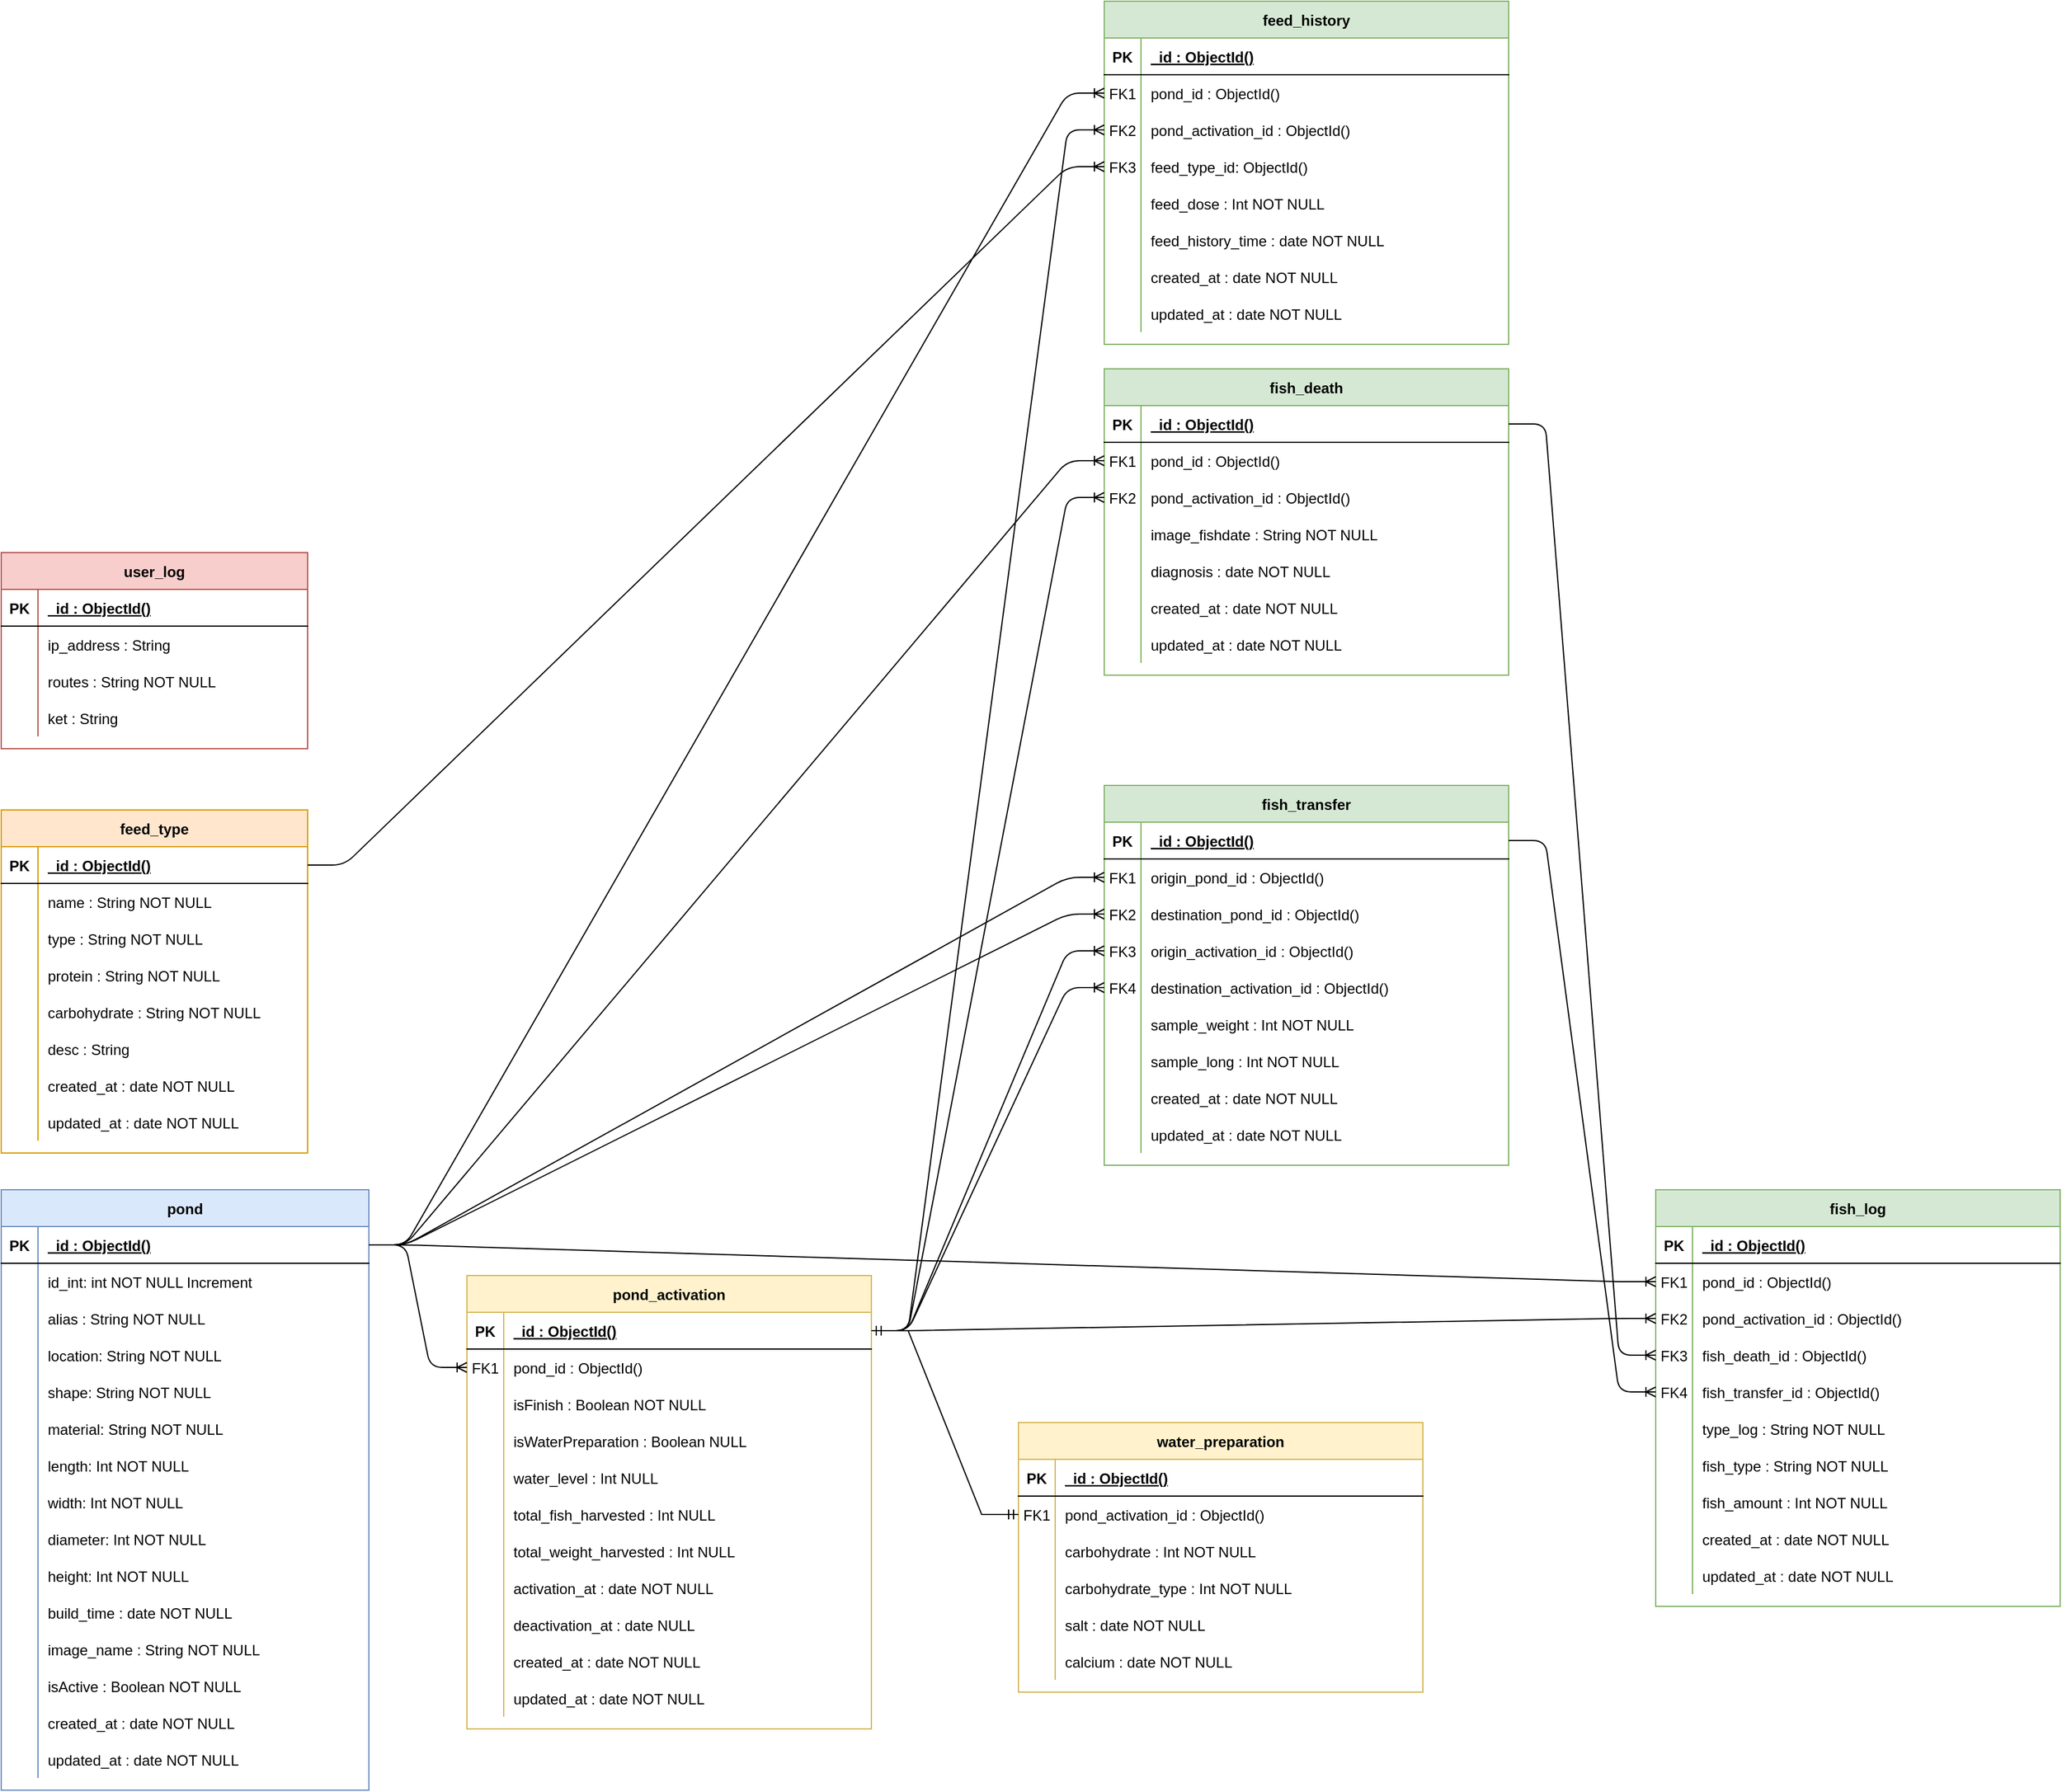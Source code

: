 <mxfile version="20.1.1" type="device"><diagram id="R2lEEEUBdFMjLlhIrx00" name="Page-1"><mxGraphModel dx="1097" dy="1716" grid="1" gridSize="10" guides="1" tooltips="1" connect="1" arrows="1" fold="1" page="1" pageScale="1" pageWidth="850" pageHeight="1100" math="0" shadow="0" extFonts="Permanent Marker^https://fonts.googleapis.com/css?family=Permanent+Marker"><root><mxCell id="0"/><mxCell id="1" parent="0"/><mxCell id="C-vyLk0tnHw3VtMMgP7b-2" value="feed_history" style="shape=table;startSize=30;container=1;collapsible=1;childLayout=tableLayout;fixedRows=1;rowLines=0;fontStyle=1;align=center;resizeLast=1;fillColor=#d5e8d4;strokeColor=#82b366;" parent="1" vertex="1"><mxGeometry x="1000" y="-1070" width="330" height="280" as="geometry"/></mxCell><mxCell id="C-vyLk0tnHw3VtMMgP7b-3" value="" style="shape=partialRectangle;collapsible=0;dropTarget=0;pointerEvents=0;fillColor=none;points=[[0,0.5],[1,0.5]];portConstraint=eastwest;top=0;left=0;right=0;bottom=1;" parent="C-vyLk0tnHw3VtMMgP7b-2" vertex="1"><mxGeometry y="30" width="330" height="30" as="geometry"/></mxCell><mxCell id="C-vyLk0tnHw3VtMMgP7b-4" value="PK" style="shape=partialRectangle;overflow=hidden;connectable=0;fillColor=none;top=0;left=0;bottom=0;right=0;fontStyle=1;" parent="C-vyLk0tnHw3VtMMgP7b-3" vertex="1"><mxGeometry width="30" height="30" as="geometry"><mxRectangle width="30" height="30" as="alternateBounds"/></mxGeometry></mxCell><mxCell id="C-vyLk0tnHw3VtMMgP7b-5" value="_id : ObjectId()" style="shape=partialRectangle;overflow=hidden;connectable=0;fillColor=none;top=0;left=0;bottom=0;right=0;align=left;spacingLeft=6;fontStyle=5;" parent="C-vyLk0tnHw3VtMMgP7b-3" vertex="1"><mxGeometry x="30" width="300" height="30" as="geometry"><mxRectangle width="300" height="30" as="alternateBounds"/></mxGeometry></mxCell><mxCell id="C-vyLk0tnHw3VtMMgP7b-6" value="" style="shape=partialRectangle;collapsible=0;dropTarget=0;pointerEvents=0;fillColor=none;points=[[0,0.5],[1,0.5]];portConstraint=eastwest;top=0;left=0;right=0;bottom=0;" parent="C-vyLk0tnHw3VtMMgP7b-2" vertex="1"><mxGeometry y="60" width="330" height="30" as="geometry"/></mxCell><mxCell id="C-vyLk0tnHw3VtMMgP7b-7" value="FK1" style="shape=partialRectangle;overflow=hidden;connectable=0;fillColor=none;top=0;left=0;bottom=0;right=0;" parent="C-vyLk0tnHw3VtMMgP7b-6" vertex="1"><mxGeometry width="30" height="30" as="geometry"><mxRectangle width="30" height="30" as="alternateBounds"/></mxGeometry></mxCell><mxCell id="C-vyLk0tnHw3VtMMgP7b-8" value="pond_id : ObjectId()" style="shape=partialRectangle;overflow=hidden;connectable=0;fillColor=none;top=0;left=0;bottom=0;right=0;align=left;spacingLeft=6;" parent="C-vyLk0tnHw3VtMMgP7b-6" vertex="1"><mxGeometry x="30" width="300" height="30" as="geometry"><mxRectangle width="300" height="30" as="alternateBounds"/></mxGeometry></mxCell><mxCell id="TzkTwCfWJEcIPgLhzO_t-3" value="" style="shape=partialRectangle;collapsible=0;dropTarget=0;pointerEvents=0;fillColor=none;points=[[0,0.5],[1,0.5]];portConstraint=eastwest;top=0;left=0;right=0;bottom=0;" parent="C-vyLk0tnHw3VtMMgP7b-2" vertex="1"><mxGeometry y="90" width="330" height="30" as="geometry"/></mxCell><mxCell id="TzkTwCfWJEcIPgLhzO_t-4" value="FK2" style="shape=partialRectangle;overflow=hidden;connectable=0;fillColor=none;top=0;left=0;bottom=0;right=0;" parent="TzkTwCfWJEcIPgLhzO_t-3" vertex="1"><mxGeometry width="30" height="30" as="geometry"><mxRectangle width="30" height="30" as="alternateBounds"/></mxGeometry></mxCell><mxCell id="TzkTwCfWJEcIPgLhzO_t-5" value="pond_activation_id : ObjectId()" style="shape=partialRectangle;overflow=hidden;connectable=0;fillColor=none;top=0;left=0;bottom=0;right=0;align=left;spacingLeft=6;" parent="TzkTwCfWJEcIPgLhzO_t-3" vertex="1"><mxGeometry x="30" width="300" height="30" as="geometry"><mxRectangle width="300" height="30" as="alternateBounds"/></mxGeometry></mxCell><mxCell id="C-vyLk0tnHw3VtMMgP7b-9" value="" style="shape=partialRectangle;collapsible=0;dropTarget=0;pointerEvents=0;fillColor=none;points=[[0,0.5],[1,0.5]];portConstraint=eastwest;top=0;left=0;right=0;bottom=0;" parent="C-vyLk0tnHw3VtMMgP7b-2" vertex="1"><mxGeometry y="120" width="330" height="30" as="geometry"/></mxCell><mxCell id="C-vyLk0tnHw3VtMMgP7b-10" value="FK3" style="shape=partialRectangle;overflow=hidden;connectable=0;fillColor=none;top=0;left=0;bottom=0;right=0;" parent="C-vyLk0tnHw3VtMMgP7b-9" vertex="1"><mxGeometry width="30" height="30" as="geometry"><mxRectangle width="30" height="30" as="alternateBounds"/></mxGeometry></mxCell><mxCell id="C-vyLk0tnHw3VtMMgP7b-11" value="feed_type_id: ObjectId()" style="shape=partialRectangle;overflow=hidden;connectable=0;fillColor=none;top=0;left=0;bottom=0;right=0;align=left;spacingLeft=6;" parent="C-vyLk0tnHw3VtMMgP7b-9" vertex="1"><mxGeometry x="30" width="300" height="30" as="geometry"><mxRectangle width="300" height="30" as="alternateBounds"/></mxGeometry></mxCell><mxCell id="BBLJyBSfUQCcHLrORB0A-26" value="" style="shape=partialRectangle;collapsible=0;dropTarget=0;pointerEvents=0;fillColor=none;points=[[0,0.5],[1,0.5]];portConstraint=eastwest;top=0;left=0;right=0;bottom=0;" parent="C-vyLk0tnHw3VtMMgP7b-2" vertex="1"><mxGeometry y="150" width="330" height="30" as="geometry"/></mxCell><mxCell id="BBLJyBSfUQCcHLrORB0A-27" value="" style="shape=partialRectangle;overflow=hidden;connectable=0;fillColor=none;top=0;left=0;bottom=0;right=0;" parent="BBLJyBSfUQCcHLrORB0A-26" vertex="1"><mxGeometry width="30" height="30" as="geometry"><mxRectangle width="30" height="30" as="alternateBounds"/></mxGeometry></mxCell><mxCell id="BBLJyBSfUQCcHLrORB0A-28" value="feed_dose : Int NOT NULL" style="shape=partialRectangle;overflow=hidden;connectable=0;fillColor=none;top=0;left=0;bottom=0;right=0;align=left;spacingLeft=6;" parent="BBLJyBSfUQCcHLrORB0A-26" vertex="1"><mxGeometry x="30" width="300" height="30" as="geometry"><mxRectangle width="300" height="30" as="alternateBounds"/></mxGeometry></mxCell><mxCell id="BBLJyBSfUQCcHLrORB0A-32" value="" style="shape=partialRectangle;collapsible=0;dropTarget=0;pointerEvents=0;fillColor=none;points=[[0,0.5],[1,0.5]];portConstraint=eastwest;top=0;left=0;right=0;bottom=0;" parent="C-vyLk0tnHw3VtMMgP7b-2" vertex="1"><mxGeometry y="180" width="330" height="30" as="geometry"/></mxCell><mxCell id="BBLJyBSfUQCcHLrORB0A-33" value="" style="shape=partialRectangle;overflow=hidden;connectable=0;fillColor=none;top=0;left=0;bottom=0;right=0;" parent="BBLJyBSfUQCcHLrORB0A-32" vertex="1"><mxGeometry width="30" height="30" as="geometry"><mxRectangle width="30" height="30" as="alternateBounds"/></mxGeometry></mxCell><mxCell id="BBLJyBSfUQCcHLrORB0A-34" value="feed_history_time : date NOT NULL" style="shape=partialRectangle;overflow=hidden;connectable=0;fillColor=none;top=0;left=0;bottom=0;right=0;align=left;spacingLeft=6;" parent="BBLJyBSfUQCcHLrORB0A-32" vertex="1"><mxGeometry x="30" width="300" height="30" as="geometry"><mxRectangle width="300" height="30" as="alternateBounds"/></mxGeometry></mxCell><mxCell id="BBLJyBSfUQCcHLrORB0A-35" value="" style="shape=partialRectangle;collapsible=0;dropTarget=0;pointerEvents=0;fillColor=none;points=[[0,0.5],[1,0.5]];portConstraint=eastwest;top=0;left=0;right=0;bottom=0;" parent="C-vyLk0tnHw3VtMMgP7b-2" vertex="1"><mxGeometry y="210" width="330" height="30" as="geometry"/></mxCell><mxCell id="BBLJyBSfUQCcHLrORB0A-36" value="" style="shape=partialRectangle;overflow=hidden;connectable=0;fillColor=none;top=0;left=0;bottom=0;right=0;" parent="BBLJyBSfUQCcHLrORB0A-35" vertex="1"><mxGeometry width="30" height="30" as="geometry"><mxRectangle width="30" height="30" as="alternateBounds"/></mxGeometry></mxCell><mxCell id="BBLJyBSfUQCcHLrORB0A-37" value="created_at : date NOT NULL" style="shape=partialRectangle;overflow=hidden;connectable=0;fillColor=none;top=0;left=0;bottom=0;right=0;align=left;spacingLeft=6;" parent="BBLJyBSfUQCcHLrORB0A-35" vertex="1"><mxGeometry x="30" width="300" height="30" as="geometry"><mxRectangle width="300" height="30" as="alternateBounds"/></mxGeometry></mxCell><mxCell id="BBLJyBSfUQCcHLrORB0A-38" value="" style="shape=partialRectangle;collapsible=0;dropTarget=0;pointerEvents=0;fillColor=none;points=[[0,0.5],[1,0.5]];portConstraint=eastwest;top=0;left=0;right=0;bottom=0;" parent="C-vyLk0tnHw3VtMMgP7b-2" vertex="1"><mxGeometry y="240" width="330" height="30" as="geometry"/></mxCell><mxCell id="BBLJyBSfUQCcHLrORB0A-39" value="" style="shape=partialRectangle;overflow=hidden;connectable=0;fillColor=none;top=0;left=0;bottom=0;right=0;" parent="BBLJyBSfUQCcHLrORB0A-38" vertex="1"><mxGeometry width="30" height="30" as="geometry"><mxRectangle width="30" height="30" as="alternateBounds"/></mxGeometry></mxCell><mxCell id="BBLJyBSfUQCcHLrORB0A-40" value="updated_at : date NOT NULL" style="shape=partialRectangle;overflow=hidden;connectable=0;fillColor=none;top=0;left=0;bottom=0;right=0;align=left;spacingLeft=6;" parent="BBLJyBSfUQCcHLrORB0A-38" vertex="1"><mxGeometry x="30" width="300" height="30" as="geometry"><mxRectangle width="300" height="30" as="alternateBounds"/></mxGeometry></mxCell><mxCell id="C-vyLk0tnHw3VtMMgP7b-13" value="feed_type" style="shape=table;startSize=30;container=1;collapsible=1;childLayout=tableLayout;fixedRows=1;rowLines=0;fontStyle=1;align=center;resizeLast=1;fillColor=#ffe6cc;strokeColor=#d79b00;" parent="1" vertex="1"><mxGeometry x="100" y="-410" width="250" height="280" as="geometry"/></mxCell><mxCell id="C-vyLk0tnHw3VtMMgP7b-14" value="" style="shape=partialRectangle;collapsible=0;dropTarget=0;pointerEvents=0;fillColor=none;points=[[0,0.5],[1,0.5]];portConstraint=eastwest;top=0;left=0;right=0;bottom=1;" parent="C-vyLk0tnHw3VtMMgP7b-13" vertex="1"><mxGeometry y="30" width="250" height="30" as="geometry"/></mxCell><mxCell id="C-vyLk0tnHw3VtMMgP7b-15" value="PK" style="shape=partialRectangle;overflow=hidden;connectable=0;fillColor=none;top=0;left=0;bottom=0;right=0;fontStyle=1;" parent="C-vyLk0tnHw3VtMMgP7b-14" vertex="1"><mxGeometry width="30" height="30" as="geometry"><mxRectangle width="30" height="30" as="alternateBounds"/></mxGeometry></mxCell><mxCell id="C-vyLk0tnHw3VtMMgP7b-16" value="_id : ObjectId()" style="shape=partialRectangle;overflow=hidden;connectable=0;fillColor=none;top=0;left=0;bottom=0;right=0;align=left;spacingLeft=6;fontStyle=5;" parent="C-vyLk0tnHw3VtMMgP7b-14" vertex="1"><mxGeometry x="30" width="220" height="30" as="geometry"><mxRectangle width="220" height="30" as="alternateBounds"/></mxGeometry></mxCell><mxCell id="C-vyLk0tnHw3VtMMgP7b-17" value="" style="shape=partialRectangle;collapsible=0;dropTarget=0;pointerEvents=0;fillColor=none;points=[[0,0.5],[1,0.5]];portConstraint=eastwest;top=0;left=0;right=0;bottom=0;" parent="C-vyLk0tnHw3VtMMgP7b-13" vertex="1"><mxGeometry y="60" width="250" height="30" as="geometry"/></mxCell><mxCell id="C-vyLk0tnHw3VtMMgP7b-18" value="" style="shape=partialRectangle;overflow=hidden;connectable=0;fillColor=none;top=0;left=0;bottom=0;right=0;" parent="C-vyLk0tnHw3VtMMgP7b-17" vertex="1"><mxGeometry width="30" height="30" as="geometry"><mxRectangle width="30" height="30" as="alternateBounds"/></mxGeometry></mxCell><mxCell id="C-vyLk0tnHw3VtMMgP7b-19" value="name : String NOT NULL" style="shape=partialRectangle;overflow=hidden;connectable=0;fillColor=none;top=0;left=0;bottom=0;right=0;align=left;spacingLeft=6;" parent="C-vyLk0tnHw3VtMMgP7b-17" vertex="1"><mxGeometry x="30" width="220" height="30" as="geometry"><mxRectangle width="220" height="30" as="alternateBounds"/></mxGeometry></mxCell><mxCell id="-cP6Qb7QAVLSFlOUqee_-13" value="" style="shape=partialRectangle;collapsible=0;dropTarget=0;pointerEvents=0;fillColor=none;points=[[0,0.5],[1,0.5]];portConstraint=eastwest;top=0;left=0;right=0;bottom=0;" parent="C-vyLk0tnHw3VtMMgP7b-13" vertex="1"><mxGeometry y="90" width="250" height="30" as="geometry"/></mxCell><mxCell id="-cP6Qb7QAVLSFlOUqee_-14" value="" style="shape=partialRectangle;overflow=hidden;connectable=0;fillColor=none;top=0;left=0;bottom=0;right=0;" parent="-cP6Qb7QAVLSFlOUqee_-13" vertex="1"><mxGeometry width="30" height="30" as="geometry"><mxRectangle width="30" height="30" as="alternateBounds"/></mxGeometry></mxCell><mxCell id="-cP6Qb7QAVLSFlOUqee_-15" value="type : String NOT NULL" style="shape=partialRectangle;overflow=hidden;connectable=0;fillColor=none;top=0;left=0;bottom=0;right=0;align=left;spacingLeft=6;" parent="-cP6Qb7QAVLSFlOUqee_-13" vertex="1"><mxGeometry x="30" width="220" height="30" as="geometry"><mxRectangle width="220" height="30" as="alternateBounds"/></mxGeometry></mxCell><mxCell id="-cP6Qb7QAVLSFlOUqee_-7" value="" style="shape=partialRectangle;collapsible=0;dropTarget=0;pointerEvents=0;fillColor=none;points=[[0,0.5],[1,0.5]];portConstraint=eastwest;top=0;left=0;right=0;bottom=0;" parent="C-vyLk0tnHw3VtMMgP7b-13" vertex="1"><mxGeometry y="120" width="250" height="30" as="geometry"/></mxCell><mxCell id="-cP6Qb7QAVLSFlOUqee_-8" value="" style="shape=partialRectangle;overflow=hidden;connectable=0;fillColor=none;top=0;left=0;bottom=0;right=0;" parent="-cP6Qb7QAVLSFlOUqee_-7" vertex="1"><mxGeometry width="30" height="30" as="geometry"><mxRectangle width="30" height="30" as="alternateBounds"/></mxGeometry></mxCell><mxCell id="-cP6Qb7QAVLSFlOUqee_-9" value="protein : String NOT NULL" style="shape=partialRectangle;overflow=hidden;connectable=0;fillColor=none;top=0;left=0;bottom=0;right=0;align=left;spacingLeft=6;" parent="-cP6Qb7QAVLSFlOUqee_-7" vertex="1"><mxGeometry x="30" width="220" height="30" as="geometry"><mxRectangle width="220" height="30" as="alternateBounds"/></mxGeometry></mxCell><mxCell id="-cP6Qb7QAVLSFlOUqee_-10" value="" style="shape=partialRectangle;collapsible=0;dropTarget=0;pointerEvents=0;fillColor=none;points=[[0,0.5],[1,0.5]];portConstraint=eastwest;top=0;left=0;right=0;bottom=0;" parent="C-vyLk0tnHw3VtMMgP7b-13" vertex="1"><mxGeometry y="150" width="250" height="30" as="geometry"/></mxCell><mxCell id="-cP6Qb7QAVLSFlOUqee_-11" value="" style="shape=partialRectangle;overflow=hidden;connectable=0;fillColor=none;top=0;left=0;bottom=0;right=0;" parent="-cP6Qb7QAVLSFlOUqee_-10" vertex="1"><mxGeometry width="30" height="30" as="geometry"><mxRectangle width="30" height="30" as="alternateBounds"/></mxGeometry></mxCell><mxCell id="-cP6Qb7QAVLSFlOUqee_-12" value="carbohydrate : String NOT NULL" style="shape=partialRectangle;overflow=hidden;connectable=0;fillColor=none;top=0;left=0;bottom=0;right=0;align=left;spacingLeft=6;" parent="-cP6Qb7QAVLSFlOUqee_-10" vertex="1"><mxGeometry x="30" width="220" height="30" as="geometry"><mxRectangle width="220" height="30" as="alternateBounds"/></mxGeometry></mxCell><mxCell id="BBLJyBSfUQCcHLrORB0A-45" value="" style="shape=partialRectangle;collapsible=0;dropTarget=0;pointerEvents=0;fillColor=none;points=[[0,0.5],[1,0.5]];portConstraint=eastwest;top=0;left=0;right=0;bottom=0;" parent="C-vyLk0tnHw3VtMMgP7b-13" vertex="1"><mxGeometry y="180" width="250" height="30" as="geometry"/></mxCell><mxCell id="BBLJyBSfUQCcHLrORB0A-46" value="" style="shape=partialRectangle;overflow=hidden;connectable=0;fillColor=none;top=0;left=0;bottom=0;right=0;" parent="BBLJyBSfUQCcHLrORB0A-45" vertex="1"><mxGeometry width="30" height="30" as="geometry"><mxRectangle width="30" height="30" as="alternateBounds"/></mxGeometry></mxCell><mxCell id="BBLJyBSfUQCcHLrORB0A-47" value="desc : String" style="shape=partialRectangle;overflow=hidden;connectable=0;fillColor=none;top=0;left=0;bottom=0;right=0;align=left;spacingLeft=6;" parent="BBLJyBSfUQCcHLrORB0A-45" vertex="1"><mxGeometry x="30" width="220" height="30" as="geometry"><mxRectangle width="220" height="30" as="alternateBounds"/></mxGeometry></mxCell><mxCell id="XTkpIPKTKXC6PBjb49XD-19" value="" style="shape=partialRectangle;collapsible=0;dropTarget=0;pointerEvents=0;fillColor=none;points=[[0,0.5],[1,0.5]];portConstraint=eastwest;top=0;left=0;right=0;bottom=0;" parent="C-vyLk0tnHw3VtMMgP7b-13" vertex="1"><mxGeometry y="210" width="250" height="30" as="geometry"/></mxCell><mxCell id="XTkpIPKTKXC6PBjb49XD-20" value="" style="shape=partialRectangle;overflow=hidden;connectable=0;fillColor=none;top=0;left=0;bottom=0;right=0;" parent="XTkpIPKTKXC6PBjb49XD-19" vertex="1"><mxGeometry width="30" height="30" as="geometry"><mxRectangle width="30" height="30" as="alternateBounds"/></mxGeometry></mxCell><mxCell id="XTkpIPKTKXC6PBjb49XD-21" value="created_at : date NOT NULL" style="shape=partialRectangle;overflow=hidden;connectable=0;fillColor=none;top=0;left=0;bottom=0;right=0;align=left;spacingLeft=6;" parent="XTkpIPKTKXC6PBjb49XD-19" vertex="1"><mxGeometry x="30" width="220" height="30" as="geometry"><mxRectangle width="220" height="30" as="alternateBounds"/></mxGeometry></mxCell><mxCell id="XTkpIPKTKXC6PBjb49XD-22" value="" style="shape=partialRectangle;collapsible=0;dropTarget=0;pointerEvents=0;fillColor=none;points=[[0,0.5],[1,0.5]];portConstraint=eastwest;top=0;left=0;right=0;bottom=0;" parent="C-vyLk0tnHw3VtMMgP7b-13" vertex="1"><mxGeometry y="240" width="250" height="30" as="geometry"/></mxCell><mxCell id="XTkpIPKTKXC6PBjb49XD-23" value="" style="shape=partialRectangle;overflow=hidden;connectable=0;fillColor=none;top=0;left=0;bottom=0;right=0;" parent="XTkpIPKTKXC6PBjb49XD-22" vertex="1"><mxGeometry width="30" height="30" as="geometry"><mxRectangle width="30" height="30" as="alternateBounds"/></mxGeometry></mxCell><mxCell id="XTkpIPKTKXC6PBjb49XD-24" value="updated_at : date NOT NULL" style="shape=partialRectangle;overflow=hidden;connectable=0;fillColor=none;top=0;left=0;bottom=0;right=0;align=left;spacingLeft=6;" parent="XTkpIPKTKXC6PBjb49XD-22" vertex="1"><mxGeometry x="30" width="220" height="30" as="geometry"><mxRectangle width="220" height="30" as="alternateBounds"/></mxGeometry></mxCell><mxCell id="C-vyLk0tnHw3VtMMgP7b-23" value="pond" style="shape=table;startSize=30;container=1;collapsible=1;childLayout=tableLayout;fixedRows=1;rowLines=0;fontStyle=1;align=center;resizeLast=1;fillColor=#dae8fc;strokeColor=#6c8ebf;" parent="1" vertex="1"><mxGeometry x="100" y="-100" width="300" height="490" as="geometry"/></mxCell><mxCell id="C-vyLk0tnHw3VtMMgP7b-24" value="" style="shape=partialRectangle;collapsible=0;dropTarget=0;pointerEvents=0;fillColor=none;points=[[0,0.5],[1,0.5]];portConstraint=eastwest;top=0;left=0;right=0;bottom=1;" parent="C-vyLk0tnHw3VtMMgP7b-23" vertex="1"><mxGeometry y="30" width="300" height="30" as="geometry"/></mxCell><mxCell id="C-vyLk0tnHw3VtMMgP7b-25" value="PK" style="shape=partialRectangle;overflow=hidden;connectable=0;fillColor=none;top=0;left=0;bottom=0;right=0;fontStyle=1;" parent="C-vyLk0tnHw3VtMMgP7b-24" vertex="1"><mxGeometry width="30" height="30" as="geometry"><mxRectangle width="30" height="30" as="alternateBounds"/></mxGeometry></mxCell><mxCell id="C-vyLk0tnHw3VtMMgP7b-26" value="_id : ObjectId()" style="shape=partialRectangle;overflow=hidden;connectable=0;fillColor=none;top=0;left=0;bottom=0;right=0;align=left;spacingLeft=6;fontStyle=5;" parent="C-vyLk0tnHw3VtMMgP7b-24" vertex="1"><mxGeometry x="30" width="270" height="30" as="geometry"><mxRectangle width="270" height="30" as="alternateBounds"/></mxGeometry></mxCell><mxCell id="C-vyLk0tnHw3VtMMgP7b-27" value="" style="shape=partialRectangle;collapsible=0;dropTarget=0;pointerEvents=0;fillColor=none;points=[[0,0.5],[1,0.5]];portConstraint=eastwest;top=0;left=0;right=0;bottom=0;" parent="C-vyLk0tnHw3VtMMgP7b-23" vertex="1"><mxGeometry y="60" width="300" height="30" as="geometry"/></mxCell><mxCell id="C-vyLk0tnHw3VtMMgP7b-28" value="" style="shape=partialRectangle;overflow=hidden;connectable=0;fillColor=none;top=0;left=0;bottom=0;right=0;" parent="C-vyLk0tnHw3VtMMgP7b-27" vertex="1"><mxGeometry width="30" height="30" as="geometry"><mxRectangle width="30" height="30" as="alternateBounds"/></mxGeometry></mxCell><mxCell id="C-vyLk0tnHw3VtMMgP7b-29" value="id_int: int NOT NULL Increment" style="shape=partialRectangle;overflow=hidden;connectable=0;fillColor=none;top=0;left=0;bottom=0;right=0;align=left;spacingLeft=6;" parent="C-vyLk0tnHw3VtMMgP7b-27" vertex="1"><mxGeometry x="30" width="270" height="30" as="geometry"><mxRectangle width="270" height="30" as="alternateBounds"/></mxGeometry></mxCell><mxCell id="-cP6Qb7QAVLSFlOUqee_-3" value="" style="shape=partialRectangle;collapsible=0;dropTarget=0;pointerEvents=0;fillColor=none;points=[[0,0.5],[1,0.5]];portConstraint=eastwest;top=0;left=0;right=0;bottom=0;" parent="C-vyLk0tnHw3VtMMgP7b-23" vertex="1"><mxGeometry y="90" width="300" height="30" as="geometry"/></mxCell><mxCell id="-cP6Qb7QAVLSFlOUqee_-4" value="" style="shape=partialRectangle;overflow=hidden;connectable=0;fillColor=none;top=0;left=0;bottom=0;right=0;" parent="-cP6Qb7QAVLSFlOUqee_-3" vertex="1"><mxGeometry width="30" height="30" as="geometry"><mxRectangle width="30" height="30" as="alternateBounds"/></mxGeometry></mxCell><mxCell id="-cP6Qb7QAVLSFlOUqee_-5" value="alias : String NOT NULL" style="shape=partialRectangle;overflow=hidden;connectable=0;fillColor=none;top=0;left=0;bottom=0;right=0;align=left;spacingLeft=6;" parent="-cP6Qb7QAVLSFlOUqee_-3" vertex="1"><mxGeometry x="30" width="270" height="30" as="geometry"><mxRectangle width="270" height="30" as="alternateBounds"/></mxGeometry></mxCell><mxCell id="BBLJyBSfUQCcHLrORB0A-14" value="" style="shape=partialRectangle;collapsible=0;dropTarget=0;pointerEvents=0;fillColor=none;points=[[0,0.5],[1,0.5]];portConstraint=eastwest;top=0;left=0;right=0;bottom=0;" parent="C-vyLk0tnHw3VtMMgP7b-23" vertex="1"><mxGeometry y="120" width="300" height="30" as="geometry"/></mxCell><mxCell id="BBLJyBSfUQCcHLrORB0A-15" value="" style="shape=partialRectangle;overflow=hidden;connectable=0;fillColor=none;top=0;left=0;bottom=0;right=0;" parent="BBLJyBSfUQCcHLrORB0A-14" vertex="1"><mxGeometry width="30" height="30" as="geometry"><mxRectangle width="30" height="30" as="alternateBounds"/></mxGeometry></mxCell><mxCell id="BBLJyBSfUQCcHLrORB0A-16" value="location: String NOT NULL" style="shape=partialRectangle;overflow=hidden;connectable=0;fillColor=none;top=0;left=0;bottom=0;right=0;align=left;spacingLeft=6;" parent="BBLJyBSfUQCcHLrORB0A-14" vertex="1"><mxGeometry x="30" width="270" height="30" as="geometry"><mxRectangle width="270" height="30" as="alternateBounds"/></mxGeometry></mxCell><mxCell id="v89BkbV_W9gEgQ-r2XDo-1" value="" style="shape=partialRectangle;collapsible=0;dropTarget=0;pointerEvents=0;fillColor=none;points=[[0,0.5],[1,0.5]];portConstraint=eastwest;top=0;left=0;right=0;bottom=0;" parent="C-vyLk0tnHw3VtMMgP7b-23" vertex="1"><mxGeometry y="150" width="300" height="30" as="geometry"/></mxCell><mxCell id="v89BkbV_W9gEgQ-r2XDo-2" value="" style="shape=partialRectangle;overflow=hidden;connectable=0;fillColor=none;top=0;left=0;bottom=0;right=0;" parent="v89BkbV_W9gEgQ-r2XDo-1" vertex="1"><mxGeometry width="30" height="30" as="geometry"><mxRectangle width="30" height="30" as="alternateBounds"/></mxGeometry></mxCell><mxCell id="v89BkbV_W9gEgQ-r2XDo-3" value="shape: String NOT NULL" style="shape=partialRectangle;overflow=hidden;connectable=0;fillColor=none;top=0;left=0;bottom=0;right=0;align=left;spacingLeft=6;" parent="v89BkbV_W9gEgQ-r2XDo-1" vertex="1"><mxGeometry x="30" width="270" height="30" as="geometry"><mxRectangle width="270" height="30" as="alternateBounds"/></mxGeometry></mxCell><mxCell id="v89BkbV_W9gEgQ-r2XDo-4" value="" style="shape=partialRectangle;collapsible=0;dropTarget=0;pointerEvents=0;fillColor=none;points=[[0,0.5],[1,0.5]];portConstraint=eastwest;top=0;left=0;right=0;bottom=0;" parent="C-vyLk0tnHw3VtMMgP7b-23" vertex="1"><mxGeometry y="180" width="300" height="30" as="geometry"/></mxCell><mxCell id="v89BkbV_W9gEgQ-r2XDo-5" value="" style="shape=partialRectangle;overflow=hidden;connectable=0;fillColor=none;top=0;left=0;bottom=0;right=0;" parent="v89BkbV_W9gEgQ-r2XDo-4" vertex="1"><mxGeometry width="30" height="30" as="geometry"><mxRectangle width="30" height="30" as="alternateBounds"/></mxGeometry></mxCell><mxCell id="v89BkbV_W9gEgQ-r2XDo-6" value="material: String NOT NULL" style="shape=partialRectangle;overflow=hidden;connectable=0;fillColor=none;top=0;left=0;bottom=0;right=0;align=left;spacingLeft=6;" parent="v89BkbV_W9gEgQ-r2XDo-4" vertex="1"><mxGeometry x="30" width="270" height="30" as="geometry"><mxRectangle width="270" height="30" as="alternateBounds"/></mxGeometry></mxCell><mxCell id="v89BkbV_W9gEgQ-r2XDo-7" value="" style="shape=partialRectangle;collapsible=0;dropTarget=0;pointerEvents=0;fillColor=none;points=[[0,0.5],[1,0.5]];portConstraint=eastwest;top=0;left=0;right=0;bottom=0;" parent="C-vyLk0tnHw3VtMMgP7b-23" vertex="1"><mxGeometry y="210" width="300" height="30" as="geometry"/></mxCell><mxCell id="v89BkbV_W9gEgQ-r2XDo-8" value="" style="shape=partialRectangle;overflow=hidden;connectable=0;fillColor=none;top=0;left=0;bottom=0;right=0;" parent="v89BkbV_W9gEgQ-r2XDo-7" vertex="1"><mxGeometry width="30" height="30" as="geometry"><mxRectangle width="30" height="30" as="alternateBounds"/></mxGeometry></mxCell><mxCell id="v89BkbV_W9gEgQ-r2XDo-9" value="length: Int NOT NULL" style="shape=partialRectangle;overflow=hidden;connectable=0;fillColor=none;top=0;left=0;bottom=0;right=0;align=left;spacingLeft=6;" parent="v89BkbV_W9gEgQ-r2XDo-7" vertex="1"><mxGeometry x="30" width="270" height="30" as="geometry"><mxRectangle width="270" height="30" as="alternateBounds"/></mxGeometry></mxCell><mxCell id="v89BkbV_W9gEgQ-r2XDo-10" value="" style="shape=partialRectangle;collapsible=0;dropTarget=0;pointerEvents=0;fillColor=none;points=[[0,0.5],[1,0.5]];portConstraint=eastwest;top=0;left=0;right=0;bottom=0;" parent="C-vyLk0tnHw3VtMMgP7b-23" vertex="1"><mxGeometry y="240" width="300" height="30" as="geometry"/></mxCell><mxCell id="v89BkbV_W9gEgQ-r2XDo-11" value="" style="shape=partialRectangle;overflow=hidden;connectable=0;fillColor=none;top=0;left=0;bottom=0;right=0;" parent="v89BkbV_W9gEgQ-r2XDo-10" vertex="1"><mxGeometry width="30" height="30" as="geometry"><mxRectangle width="30" height="30" as="alternateBounds"/></mxGeometry></mxCell><mxCell id="v89BkbV_W9gEgQ-r2XDo-12" value="width: Int NOT NULL" style="shape=partialRectangle;overflow=hidden;connectable=0;fillColor=none;top=0;left=0;bottom=0;right=0;align=left;spacingLeft=6;" parent="v89BkbV_W9gEgQ-r2XDo-10" vertex="1"><mxGeometry x="30" width="270" height="30" as="geometry"><mxRectangle width="270" height="30" as="alternateBounds"/></mxGeometry></mxCell><mxCell id="v89BkbV_W9gEgQ-r2XDo-13" value="" style="shape=partialRectangle;collapsible=0;dropTarget=0;pointerEvents=0;fillColor=none;points=[[0,0.5],[1,0.5]];portConstraint=eastwest;top=0;left=0;right=0;bottom=0;" parent="C-vyLk0tnHw3VtMMgP7b-23" vertex="1"><mxGeometry y="270" width="300" height="30" as="geometry"/></mxCell><mxCell id="v89BkbV_W9gEgQ-r2XDo-14" value="" style="shape=partialRectangle;overflow=hidden;connectable=0;fillColor=none;top=0;left=0;bottom=0;right=0;" parent="v89BkbV_W9gEgQ-r2XDo-13" vertex="1"><mxGeometry width="30" height="30" as="geometry"><mxRectangle width="30" height="30" as="alternateBounds"/></mxGeometry></mxCell><mxCell id="v89BkbV_W9gEgQ-r2XDo-15" value="diameter: Int NOT NULL" style="shape=partialRectangle;overflow=hidden;connectable=0;fillColor=none;top=0;left=0;bottom=0;right=0;align=left;spacingLeft=6;" parent="v89BkbV_W9gEgQ-r2XDo-13" vertex="1"><mxGeometry x="30" width="270" height="30" as="geometry"><mxRectangle width="270" height="30" as="alternateBounds"/></mxGeometry></mxCell><mxCell id="v89BkbV_W9gEgQ-r2XDo-16" value="" style="shape=partialRectangle;collapsible=0;dropTarget=0;pointerEvents=0;fillColor=none;points=[[0,0.5],[1,0.5]];portConstraint=eastwest;top=0;left=0;right=0;bottom=0;" parent="C-vyLk0tnHw3VtMMgP7b-23" vertex="1"><mxGeometry y="300" width="300" height="30" as="geometry"/></mxCell><mxCell id="v89BkbV_W9gEgQ-r2XDo-17" value="" style="shape=partialRectangle;overflow=hidden;connectable=0;fillColor=none;top=0;left=0;bottom=0;right=0;" parent="v89BkbV_W9gEgQ-r2XDo-16" vertex="1"><mxGeometry width="30" height="30" as="geometry"><mxRectangle width="30" height="30" as="alternateBounds"/></mxGeometry></mxCell><mxCell id="v89BkbV_W9gEgQ-r2XDo-18" value="height: Int NOT NULL" style="shape=partialRectangle;overflow=hidden;connectable=0;fillColor=none;top=0;left=0;bottom=0;right=0;align=left;spacingLeft=6;" parent="v89BkbV_W9gEgQ-r2XDo-16" vertex="1"><mxGeometry x="30" width="270" height="30" as="geometry"><mxRectangle width="270" height="30" as="alternateBounds"/></mxGeometry></mxCell><mxCell id="BBLJyBSfUQCcHLrORB0A-17" value="" style="shape=partialRectangle;collapsible=0;dropTarget=0;pointerEvents=0;fillColor=none;points=[[0,0.5],[1,0.5]];portConstraint=eastwest;top=0;left=0;right=0;bottom=0;" parent="C-vyLk0tnHw3VtMMgP7b-23" vertex="1"><mxGeometry y="330" width="300" height="30" as="geometry"/></mxCell><mxCell id="BBLJyBSfUQCcHLrORB0A-18" value="" style="shape=partialRectangle;overflow=hidden;connectable=0;fillColor=none;top=0;left=0;bottom=0;right=0;" parent="BBLJyBSfUQCcHLrORB0A-17" vertex="1"><mxGeometry width="30" height="30" as="geometry"><mxRectangle width="30" height="30" as="alternateBounds"/></mxGeometry></mxCell><mxCell id="BBLJyBSfUQCcHLrORB0A-19" value="build_time : date NOT NULL" style="shape=partialRectangle;overflow=hidden;connectable=0;fillColor=none;top=0;left=0;bottom=0;right=0;align=left;spacingLeft=6;" parent="BBLJyBSfUQCcHLrORB0A-17" vertex="1"><mxGeometry x="30" width="270" height="30" as="geometry"><mxRectangle width="270" height="30" as="alternateBounds"/></mxGeometry></mxCell><mxCell id="nAB3PIFg141JWaxMdkoY-23" value="" style="shape=partialRectangle;collapsible=0;dropTarget=0;pointerEvents=0;fillColor=none;points=[[0,0.5],[1,0.5]];portConstraint=eastwest;top=0;left=0;right=0;bottom=0;" parent="C-vyLk0tnHw3VtMMgP7b-23" vertex="1"><mxGeometry y="360" width="300" height="30" as="geometry"/></mxCell><mxCell id="nAB3PIFg141JWaxMdkoY-24" value="" style="shape=partialRectangle;overflow=hidden;connectable=0;fillColor=none;top=0;left=0;bottom=0;right=0;" parent="nAB3PIFg141JWaxMdkoY-23" vertex="1"><mxGeometry width="30" height="30" as="geometry"><mxRectangle width="30" height="30" as="alternateBounds"/></mxGeometry></mxCell><mxCell id="nAB3PIFg141JWaxMdkoY-25" value="image_name : String NOT NULL" style="shape=partialRectangle;overflow=hidden;connectable=0;fillColor=none;top=0;left=0;bottom=0;right=0;align=left;spacingLeft=6;" parent="nAB3PIFg141JWaxMdkoY-23" vertex="1"><mxGeometry x="30" width="270" height="30" as="geometry"><mxRectangle width="270" height="30" as="alternateBounds"/></mxGeometry></mxCell><mxCell id="v89BkbV_W9gEgQ-r2XDo-19" value="" style="shape=partialRectangle;collapsible=0;dropTarget=0;pointerEvents=0;fillColor=none;points=[[0,0.5],[1,0.5]];portConstraint=eastwest;top=0;left=0;right=0;bottom=0;" parent="C-vyLk0tnHw3VtMMgP7b-23" vertex="1"><mxGeometry y="390" width="300" height="30" as="geometry"/></mxCell><mxCell id="v89BkbV_W9gEgQ-r2XDo-20" value="" style="shape=partialRectangle;overflow=hidden;connectable=0;fillColor=none;top=0;left=0;bottom=0;right=0;" parent="v89BkbV_W9gEgQ-r2XDo-19" vertex="1"><mxGeometry width="30" height="30" as="geometry"><mxRectangle width="30" height="30" as="alternateBounds"/></mxGeometry></mxCell><mxCell id="v89BkbV_W9gEgQ-r2XDo-21" value="isActive : Boolean NOT NULL" style="shape=partialRectangle;overflow=hidden;connectable=0;fillColor=none;top=0;left=0;bottom=0;right=0;align=left;spacingLeft=6;" parent="v89BkbV_W9gEgQ-r2XDo-19" vertex="1"><mxGeometry x="30" width="270" height="30" as="geometry"><mxRectangle width="270" height="30" as="alternateBounds"/></mxGeometry></mxCell><mxCell id="BBLJyBSfUQCcHLrORB0A-20" value="" style="shape=partialRectangle;collapsible=0;dropTarget=0;pointerEvents=0;fillColor=none;points=[[0,0.5],[1,0.5]];portConstraint=eastwest;top=0;left=0;right=0;bottom=0;" parent="C-vyLk0tnHw3VtMMgP7b-23" vertex="1"><mxGeometry y="420" width="300" height="30" as="geometry"/></mxCell><mxCell id="BBLJyBSfUQCcHLrORB0A-21" value="" style="shape=partialRectangle;overflow=hidden;connectable=0;fillColor=none;top=0;left=0;bottom=0;right=0;" parent="BBLJyBSfUQCcHLrORB0A-20" vertex="1"><mxGeometry width="30" height="30" as="geometry"><mxRectangle width="30" height="30" as="alternateBounds"/></mxGeometry></mxCell><mxCell id="BBLJyBSfUQCcHLrORB0A-22" value="created_at : date NOT NULL" style="shape=partialRectangle;overflow=hidden;connectable=0;fillColor=none;top=0;left=0;bottom=0;right=0;align=left;spacingLeft=6;" parent="BBLJyBSfUQCcHLrORB0A-20" vertex="1"><mxGeometry x="30" width="270" height="30" as="geometry"><mxRectangle width="270" height="30" as="alternateBounds"/></mxGeometry></mxCell><mxCell id="BBLJyBSfUQCcHLrORB0A-23" value="" style="shape=partialRectangle;collapsible=0;dropTarget=0;pointerEvents=0;fillColor=none;points=[[0,0.5],[1,0.5]];portConstraint=eastwest;top=0;left=0;right=0;bottom=0;" parent="C-vyLk0tnHw3VtMMgP7b-23" vertex="1"><mxGeometry y="450" width="300" height="30" as="geometry"/></mxCell><mxCell id="BBLJyBSfUQCcHLrORB0A-24" value="" style="shape=partialRectangle;overflow=hidden;connectable=0;fillColor=none;top=0;left=0;bottom=0;right=0;" parent="BBLJyBSfUQCcHLrORB0A-23" vertex="1"><mxGeometry width="30" height="30" as="geometry"><mxRectangle width="30" height="30" as="alternateBounds"/></mxGeometry></mxCell><mxCell id="BBLJyBSfUQCcHLrORB0A-25" value="updated_at : date NOT NULL" style="shape=partialRectangle;overflow=hidden;connectable=0;fillColor=none;top=0;left=0;bottom=0;right=0;align=left;spacingLeft=6;" parent="BBLJyBSfUQCcHLrORB0A-23" vertex="1"><mxGeometry x="30" width="270" height="30" as="geometry"><mxRectangle width="270" height="30" as="alternateBounds"/></mxGeometry></mxCell><mxCell id="BBLJyBSfUQCcHLrORB0A-41" value="" style="edgeStyle=entityRelationEdgeStyle;fontSize=12;html=1;endArrow=ERoneToMany;exitX=1;exitY=0.5;exitDx=0;exitDy=0;entryX=0;entryY=0.5;entryDx=0;entryDy=0;" parent="1" source="C-vyLk0tnHw3VtMMgP7b-24" target="C-vyLk0tnHw3VtMMgP7b-6" edge="1"><mxGeometry width="100" height="100" relative="1" as="geometry"><mxPoint x="370" y="460" as="sourcePoint"/><mxPoint x="470" y="360" as="targetPoint"/></mxGeometry></mxCell><mxCell id="XTkpIPKTKXC6PBjb49XD-1" value="user_log" style="shape=table;startSize=30;container=1;collapsible=1;childLayout=tableLayout;fixedRows=1;rowLines=0;fontStyle=1;align=center;resizeLast=1;fillColor=#f8cecc;strokeColor=#b85450;" parent="1" vertex="1"><mxGeometry x="100" y="-620" width="250" height="160" as="geometry"/></mxCell><mxCell id="XTkpIPKTKXC6PBjb49XD-2" value="" style="shape=partialRectangle;collapsible=0;dropTarget=0;pointerEvents=0;fillColor=none;points=[[0,0.5],[1,0.5]];portConstraint=eastwest;top=0;left=0;right=0;bottom=1;" parent="XTkpIPKTKXC6PBjb49XD-1" vertex="1"><mxGeometry y="30" width="250" height="30" as="geometry"/></mxCell><mxCell id="XTkpIPKTKXC6PBjb49XD-3" value="PK" style="shape=partialRectangle;overflow=hidden;connectable=0;fillColor=none;top=0;left=0;bottom=0;right=0;fontStyle=1;" parent="XTkpIPKTKXC6PBjb49XD-2" vertex="1"><mxGeometry width="30" height="30" as="geometry"><mxRectangle width="30" height="30" as="alternateBounds"/></mxGeometry></mxCell><mxCell id="XTkpIPKTKXC6PBjb49XD-4" value="_id : ObjectId()" style="shape=partialRectangle;overflow=hidden;connectable=0;fillColor=none;top=0;left=0;bottom=0;right=0;align=left;spacingLeft=6;fontStyle=5;" parent="XTkpIPKTKXC6PBjb49XD-2" vertex="1"><mxGeometry x="30" width="220" height="30" as="geometry"><mxRectangle width="220" height="30" as="alternateBounds"/></mxGeometry></mxCell><mxCell id="XTkpIPKTKXC6PBjb49XD-5" value="" style="shape=partialRectangle;collapsible=0;dropTarget=0;pointerEvents=0;fillColor=none;points=[[0,0.5],[1,0.5]];portConstraint=eastwest;top=0;left=0;right=0;bottom=0;" parent="XTkpIPKTKXC6PBjb49XD-1" vertex="1"><mxGeometry y="60" width="250" height="30" as="geometry"/></mxCell><mxCell id="XTkpIPKTKXC6PBjb49XD-6" value="" style="shape=partialRectangle;overflow=hidden;connectable=0;fillColor=none;top=0;left=0;bottom=0;right=0;" parent="XTkpIPKTKXC6PBjb49XD-5" vertex="1"><mxGeometry width="30" height="30" as="geometry"><mxRectangle width="30" height="30" as="alternateBounds"/></mxGeometry></mxCell><mxCell id="XTkpIPKTKXC6PBjb49XD-7" value="ip_address : String" style="shape=partialRectangle;overflow=hidden;connectable=0;fillColor=none;top=0;left=0;bottom=0;right=0;align=left;spacingLeft=6;" parent="XTkpIPKTKXC6PBjb49XD-5" vertex="1"><mxGeometry x="30" width="220" height="30" as="geometry"><mxRectangle width="220" height="30" as="alternateBounds"/></mxGeometry></mxCell><mxCell id="XTkpIPKTKXC6PBjb49XD-8" value="" style="shape=partialRectangle;collapsible=0;dropTarget=0;pointerEvents=0;fillColor=none;points=[[0,0.5],[1,0.5]];portConstraint=eastwest;top=0;left=0;right=0;bottom=0;" parent="XTkpIPKTKXC6PBjb49XD-1" vertex="1"><mxGeometry y="90" width="250" height="30" as="geometry"/></mxCell><mxCell id="XTkpIPKTKXC6PBjb49XD-9" value="" style="shape=partialRectangle;overflow=hidden;connectable=0;fillColor=none;top=0;left=0;bottom=0;right=0;" parent="XTkpIPKTKXC6PBjb49XD-8" vertex="1"><mxGeometry width="30" height="30" as="geometry"><mxRectangle width="30" height="30" as="alternateBounds"/></mxGeometry></mxCell><mxCell id="XTkpIPKTKXC6PBjb49XD-10" value="routes : String NOT NULL" style="shape=partialRectangle;overflow=hidden;connectable=0;fillColor=none;top=0;left=0;bottom=0;right=0;align=left;spacingLeft=6;" parent="XTkpIPKTKXC6PBjb49XD-8" vertex="1"><mxGeometry x="30" width="220" height="30" as="geometry"><mxRectangle width="220" height="30" as="alternateBounds"/></mxGeometry></mxCell><mxCell id="XTkpIPKTKXC6PBjb49XD-11" value="" style="shape=partialRectangle;collapsible=0;dropTarget=0;pointerEvents=0;fillColor=none;points=[[0,0.5],[1,0.5]];portConstraint=eastwest;top=0;left=0;right=0;bottom=0;" parent="XTkpIPKTKXC6PBjb49XD-1" vertex="1"><mxGeometry y="120" width="250" height="30" as="geometry"/></mxCell><mxCell id="XTkpIPKTKXC6PBjb49XD-12" value="" style="shape=partialRectangle;overflow=hidden;connectable=0;fillColor=none;top=0;left=0;bottom=0;right=0;" parent="XTkpIPKTKXC6PBjb49XD-11" vertex="1"><mxGeometry width="30" height="30" as="geometry"><mxRectangle width="30" height="30" as="alternateBounds"/></mxGeometry></mxCell><mxCell id="XTkpIPKTKXC6PBjb49XD-13" value="ket : String" style="shape=partialRectangle;overflow=hidden;connectable=0;fillColor=none;top=0;left=0;bottom=0;right=0;align=left;spacingLeft=6;" parent="XTkpIPKTKXC6PBjb49XD-11" vertex="1"><mxGeometry x="30" width="220" height="30" as="geometry"><mxRectangle width="220" height="30" as="alternateBounds"/></mxGeometry></mxCell><mxCell id="XTkpIPKTKXC6PBjb49XD-25" value="" style="edgeStyle=entityRelationEdgeStyle;fontSize=12;html=1;endArrow=ERoneToMany;exitX=1;exitY=0.5;exitDx=0;exitDy=0;entryX=0;entryY=0.5;entryDx=0;entryDy=0;" parent="1" source="C-vyLk0tnHw3VtMMgP7b-14" target="C-vyLk0tnHw3VtMMgP7b-9" edge="1"><mxGeometry width="100" height="100" relative="1" as="geometry"><mxPoint x="430" y="175" as="sourcePoint"/><mxPoint x="500" y="205" as="targetPoint"/></mxGeometry></mxCell><mxCell id="nAB3PIFg141JWaxMdkoY-1" value="pond_activation" style="shape=table;startSize=30;container=1;collapsible=1;childLayout=tableLayout;fixedRows=1;rowLines=0;fontStyle=1;align=center;resizeLast=1;fillColor=#fff2cc;strokeColor=#d6b656;" parent="1" vertex="1"><mxGeometry x="480" y="-30" width="330" height="370" as="geometry"/></mxCell><mxCell id="nAB3PIFg141JWaxMdkoY-2" value="" style="shape=partialRectangle;collapsible=0;dropTarget=0;pointerEvents=0;fillColor=none;points=[[0,0.5],[1,0.5]];portConstraint=eastwest;top=0;left=0;right=0;bottom=1;" parent="nAB3PIFg141JWaxMdkoY-1" vertex="1"><mxGeometry y="30" width="330" height="30" as="geometry"/></mxCell><mxCell id="nAB3PIFg141JWaxMdkoY-3" value="PK" style="shape=partialRectangle;overflow=hidden;connectable=0;fillColor=none;top=0;left=0;bottom=0;right=0;fontStyle=1;" parent="nAB3PIFg141JWaxMdkoY-2" vertex="1"><mxGeometry width="30" height="30" as="geometry"><mxRectangle width="30" height="30" as="alternateBounds"/></mxGeometry></mxCell><mxCell id="nAB3PIFg141JWaxMdkoY-4" value="_id : ObjectId()" style="shape=partialRectangle;overflow=hidden;connectable=0;fillColor=none;top=0;left=0;bottom=0;right=0;align=left;spacingLeft=6;fontStyle=5;" parent="nAB3PIFg141JWaxMdkoY-2" vertex="1"><mxGeometry x="30" width="300" height="30" as="geometry"><mxRectangle width="300" height="30" as="alternateBounds"/></mxGeometry></mxCell><mxCell id="nAB3PIFg141JWaxMdkoY-5" value="" style="shape=partialRectangle;collapsible=0;dropTarget=0;pointerEvents=0;fillColor=none;points=[[0,0.5],[1,0.5]];portConstraint=eastwest;top=0;left=0;right=0;bottom=0;" parent="nAB3PIFg141JWaxMdkoY-1" vertex="1"><mxGeometry y="60" width="330" height="30" as="geometry"/></mxCell><mxCell id="nAB3PIFg141JWaxMdkoY-6" value="FK1" style="shape=partialRectangle;overflow=hidden;connectable=0;fillColor=none;top=0;left=0;bottom=0;right=0;" parent="nAB3PIFg141JWaxMdkoY-5" vertex="1"><mxGeometry width="30" height="30" as="geometry"><mxRectangle width="30" height="30" as="alternateBounds"/></mxGeometry></mxCell><mxCell id="nAB3PIFg141JWaxMdkoY-7" value="pond_id : ObjectId()" style="shape=partialRectangle;overflow=hidden;connectable=0;fillColor=none;top=0;left=0;bottom=0;right=0;align=left;spacingLeft=6;" parent="nAB3PIFg141JWaxMdkoY-5" vertex="1"><mxGeometry x="30" width="300" height="30" as="geometry"><mxRectangle width="300" height="30" as="alternateBounds"/></mxGeometry></mxCell><mxCell id="P4o40W-lWacUGtj8m8ki-56" value="" style="shape=partialRectangle;collapsible=0;dropTarget=0;pointerEvents=0;fillColor=none;points=[[0,0.5],[1,0.5]];portConstraint=eastwest;top=0;left=0;right=0;bottom=0;" parent="nAB3PIFg141JWaxMdkoY-1" vertex="1"><mxGeometry y="90" width="330" height="30" as="geometry"/></mxCell><mxCell id="P4o40W-lWacUGtj8m8ki-57" value="" style="shape=partialRectangle;overflow=hidden;connectable=0;fillColor=none;top=0;left=0;bottom=0;right=0;" parent="P4o40W-lWacUGtj8m8ki-56" vertex="1"><mxGeometry width="30" height="30" as="geometry"><mxRectangle width="30" height="30" as="alternateBounds"/></mxGeometry></mxCell><mxCell id="P4o40W-lWacUGtj8m8ki-58" value="isFinish : Boolean NOT NULL" style="shape=partialRectangle;overflow=hidden;connectable=0;fillColor=none;top=0;left=0;bottom=0;right=0;align=left;spacingLeft=6;" parent="P4o40W-lWacUGtj8m8ki-56" vertex="1"><mxGeometry x="30" width="300" height="30" as="geometry"><mxRectangle width="300" height="30" as="alternateBounds"/></mxGeometry></mxCell><mxCell id="nAB3PIFg141JWaxMdkoY-11" value="" style="shape=partialRectangle;collapsible=0;dropTarget=0;pointerEvents=0;fillColor=none;points=[[0,0.5],[1,0.5]];portConstraint=eastwest;top=0;left=0;right=0;bottom=0;" parent="nAB3PIFg141JWaxMdkoY-1" vertex="1"><mxGeometry y="120" width="330" height="30" as="geometry"/></mxCell><mxCell id="nAB3PIFg141JWaxMdkoY-12" value="" style="shape=partialRectangle;overflow=hidden;connectable=0;fillColor=none;top=0;left=0;bottom=0;right=0;" parent="nAB3PIFg141JWaxMdkoY-11" vertex="1"><mxGeometry width="30" height="30" as="geometry"><mxRectangle width="30" height="30" as="alternateBounds"/></mxGeometry></mxCell><mxCell id="nAB3PIFg141JWaxMdkoY-13" value="isWaterPreparation : Boolean NULL" style="shape=partialRectangle;overflow=hidden;connectable=0;fillColor=none;top=0;left=0;bottom=0;right=0;align=left;spacingLeft=6;" parent="nAB3PIFg141JWaxMdkoY-11" vertex="1"><mxGeometry x="30" width="300" height="30" as="geometry"><mxRectangle width="300" height="30" as="alternateBounds"/></mxGeometry></mxCell><mxCell id="P4o40W-lWacUGtj8m8ki-9" value="" style="shape=partialRectangle;collapsible=0;dropTarget=0;pointerEvents=0;fillColor=none;points=[[0,0.5],[1,0.5]];portConstraint=eastwest;top=0;left=0;right=0;bottom=0;" parent="nAB3PIFg141JWaxMdkoY-1" vertex="1"><mxGeometry y="150" width="330" height="30" as="geometry"/></mxCell><mxCell id="P4o40W-lWacUGtj8m8ki-10" value="" style="shape=partialRectangle;overflow=hidden;connectable=0;fillColor=none;top=0;left=0;bottom=0;right=0;" parent="P4o40W-lWacUGtj8m8ki-9" vertex="1"><mxGeometry width="30" height="30" as="geometry"><mxRectangle width="30" height="30" as="alternateBounds"/></mxGeometry></mxCell><mxCell id="P4o40W-lWacUGtj8m8ki-11" value="water_level : Int NULL" style="shape=partialRectangle;overflow=hidden;connectable=0;fillColor=none;top=0;left=0;bottom=0;right=0;align=left;spacingLeft=6;" parent="P4o40W-lWacUGtj8m8ki-9" vertex="1"><mxGeometry x="30" width="300" height="30" as="geometry"><mxRectangle width="300" height="30" as="alternateBounds"/></mxGeometry></mxCell><mxCell id="P4o40W-lWacUGtj8m8ki-12" value="" style="shape=partialRectangle;collapsible=0;dropTarget=0;pointerEvents=0;fillColor=none;points=[[0,0.5],[1,0.5]];portConstraint=eastwest;top=0;left=0;right=0;bottom=0;" parent="nAB3PIFg141JWaxMdkoY-1" vertex="1"><mxGeometry y="180" width="330" height="30" as="geometry"/></mxCell><mxCell id="P4o40W-lWacUGtj8m8ki-13" value="" style="shape=partialRectangle;overflow=hidden;connectable=0;fillColor=none;top=0;left=0;bottom=0;right=0;" parent="P4o40W-lWacUGtj8m8ki-12" vertex="1"><mxGeometry width="30" height="30" as="geometry"><mxRectangle width="30" height="30" as="alternateBounds"/></mxGeometry></mxCell><mxCell id="P4o40W-lWacUGtj8m8ki-14" value="total_fish_harvested : Int NULL" style="shape=partialRectangle;overflow=hidden;connectable=0;fillColor=none;top=0;left=0;bottom=0;right=0;align=left;spacingLeft=6;" parent="P4o40W-lWacUGtj8m8ki-12" vertex="1"><mxGeometry x="30" width="300" height="30" as="geometry"><mxRectangle width="300" height="30" as="alternateBounds"/></mxGeometry></mxCell><mxCell id="P4o40W-lWacUGtj8m8ki-18" value="" style="shape=partialRectangle;collapsible=0;dropTarget=0;pointerEvents=0;fillColor=none;points=[[0,0.5],[1,0.5]];portConstraint=eastwest;top=0;left=0;right=0;bottom=0;" parent="nAB3PIFg141JWaxMdkoY-1" vertex="1"><mxGeometry y="210" width="330" height="30" as="geometry"/></mxCell><mxCell id="P4o40W-lWacUGtj8m8ki-19" value="" style="shape=partialRectangle;overflow=hidden;connectable=0;fillColor=none;top=0;left=0;bottom=0;right=0;" parent="P4o40W-lWacUGtj8m8ki-18" vertex="1"><mxGeometry width="30" height="30" as="geometry"><mxRectangle width="30" height="30" as="alternateBounds"/></mxGeometry></mxCell><mxCell id="P4o40W-lWacUGtj8m8ki-20" value="total_weight_harvested : Int NULL" style="shape=partialRectangle;overflow=hidden;connectable=0;fillColor=none;top=0;left=0;bottom=0;right=0;align=left;spacingLeft=6;" parent="P4o40W-lWacUGtj8m8ki-18" vertex="1"><mxGeometry x="30" width="300" height="30" as="geometry"><mxRectangle width="300" height="30" as="alternateBounds"/></mxGeometry></mxCell><mxCell id="nAB3PIFg141JWaxMdkoY-14" value="" style="shape=partialRectangle;collapsible=0;dropTarget=0;pointerEvents=0;fillColor=none;points=[[0,0.5],[1,0.5]];portConstraint=eastwest;top=0;left=0;right=0;bottom=0;" parent="nAB3PIFg141JWaxMdkoY-1" vertex="1"><mxGeometry y="240" width="330" height="30" as="geometry"/></mxCell><mxCell id="nAB3PIFg141JWaxMdkoY-15" value="" style="shape=partialRectangle;overflow=hidden;connectable=0;fillColor=none;top=0;left=0;bottom=0;right=0;" parent="nAB3PIFg141JWaxMdkoY-14" vertex="1"><mxGeometry width="30" height="30" as="geometry"><mxRectangle width="30" height="30" as="alternateBounds"/></mxGeometry></mxCell><mxCell id="nAB3PIFg141JWaxMdkoY-16" value="activation_at : date NOT NULL" style="shape=partialRectangle;overflow=hidden;connectable=0;fillColor=none;top=0;left=0;bottom=0;right=0;align=left;spacingLeft=6;" parent="nAB3PIFg141JWaxMdkoY-14" vertex="1"><mxGeometry x="30" width="300" height="30" as="geometry"><mxRectangle width="300" height="30" as="alternateBounds"/></mxGeometry></mxCell><mxCell id="P4o40W-lWacUGtj8m8ki-15" value="" style="shape=partialRectangle;collapsible=0;dropTarget=0;pointerEvents=0;fillColor=none;points=[[0,0.5],[1,0.5]];portConstraint=eastwest;top=0;left=0;right=0;bottom=0;" parent="nAB3PIFg141JWaxMdkoY-1" vertex="1"><mxGeometry y="270" width="330" height="30" as="geometry"/></mxCell><mxCell id="P4o40W-lWacUGtj8m8ki-16" value="" style="shape=partialRectangle;overflow=hidden;connectable=0;fillColor=none;top=0;left=0;bottom=0;right=0;" parent="P4o40W-lWacUGtj8m8ki-15" vertex="1"><mxGeometry width="30" height="30" as="geometry"><mxRectangle width="30" height="30" as="alternateBounds"/></mxGeometry></mxCell><mxCell id="P4o40W-lWacUGtj8m8ki-17" value="deactivation_at : date NULL" style="shape=partialRectangle;overflow=hidden;connectable=0;fillColor=none;top=0;left=0;bottom=0;right=0;align=left;spacingLeft=6;" parent="P4o40W-lWacUGtj8m8ki-15" vertex="1"><mxGeometry x="30" width="300" height="30" as="geometry"><mxRectangle width="300" height="30" as="alternateBounds"/></mxGeometry></mxCell><mxCell id="nAB3PIFg141JWaxMdkoY-17" value="" style="shape=partialRectangle;collapsible=0;dropTarget=0;pointerEvents=0;fillColor=none;points=[[0,0.5],[1,0.5]];portConstraint=eastwest;top=0;left=0;right=0;bottom=0;" parent="nAB3PIFg141JWaxMdkoY-1" vertex="1"><mxGeometry y="300" width="330" height="30" as="geometry"/></mxCell><mxCell id="nAB3PIFg141JWaxMdkoY-18" value="" style="shape=partialRectangle;overflow=hidden;connectable=0;fillColor=none;top=0;left=0;bottom=0;right=0;" parent="nAB3PIFg141JWaxMdkoY-17" vertex="1"><mxGeometry width="30" height="30" as="geometry"><mxRectangle width="30" height="30" as="alternateBounds"/></mxGeometry></mxCell><mxCell id="nAB3PIFg141JWaxMdkoY-19" value="created_at : date NOT NULL" style="shape=partialRectangle;overflow=hidden;connectable=0;fillColor=none;top=0;left=0;bottom=0;right=0;align=left;spacingLeft=6;" parent="nAB3PIFg141JWaxMdkoY-17" vertex="1"><mxGeometry x="30" width="300" height="30" as="geometry"><mxRectangle width="300" height="30" as="alternateBounds"/></mxGeometry></mxCell><mxCell id="nAB3PIFg141JWaxMdkoY-20" value="" style="shape=partialRectangle;collapsible=0;dropTarget=0;pointerEvents=0;fillColor=none;points=[[0,0.5],[1,0.5]];portConstraint=eastwest;top=0;left=0;right=0;bottom=0;" parent="nAB3PIFg141JWaxMdkoY-1" vertex="1"><mxGeometry y="330" width="330" height="30" as="geometry"/></mxCell><mxCell id="nAB3PIFg141JWaxMdkoY-21" value="" style="shape=partialRectangle;overflow=hidden;connectable=0;fillColor=none;top=0;left=0;bottom=0;right=0;" parent="nAB3PIFg141JWaxMdkoY-20" vertex="1"><mxGeometry width="30" height="30" as="geometry"><mxRectangle width="30" height="30" as="alternateBounds"/></mxGeometry></mxCell><mxCell id="nAB3PIFg141JWaxMdkoY-22" value="updated_at : date NOT NULL" style="shape=partialRectangle;overflow=hidden;connectable=0;fillColor=none;top=0;left=0;bottom=0;right=0;align=left;spacingLeft=6;" parent="nAB3PIFg141JWaxMdkoY-20" vertex="1"><mxGeometry x="30" width="300" height="30" as="geometry"><mxRectangle width="300" height="30" as="alternateBounds"/></mxGeometry></mxCell><mxCell id="k_iHiMvtA-IjuAMhKmuD-1" value="water_preparation" style="shape=table;startSize=30;container=1;collapsible=1;childLayout=tableLayout;fixedRows=1;rowLines=0;fontStyle=1;align=center;resizeLast=1;fillColor=#fff2cc;strokeColor=#d6b656;" parent="1" vertex="1"><mxGeometry x="930" y="90" width="330" height="220" as="geometry"/></mxCell><mxCell id="k_iHiMvtA-IjuAMhKmuD-2" value="" style="shape=partialRectangle;collapsible=0;dropTarget=0;pointerEvents=0;fillColor=none;points=[[0,0.5],[1,0.5]];portConstraint=eastwest;top=0;left=0;right=0;bottom=1;" parent="k_iHiMvtA-IjuAMhKmuD-1" vertex="1"><mxGeometry y="30" width="330" height="30" as="geometry"/></mxCell><mxCell id="k_iHiMvtA-IjuAMhKmuD-3" value="PK" style="shape=partialRectangle;overflow=hidden;connectable=0;fillColor=none;top=0;left=0;bottom=0;right=0;fontStyle=1;" parent="k_iHiMvtA-IjuAMhKmuD-2" vertex="1"><mxGeometry width="30" height="30" as="geometry"><mxRectangle width="30" height="30" as="alternateBounds"/></mxGeometry></mxCell><mxCell id="k_iHiMvtA-IjuAMhKmuD-4" value="_id : ObjectId()" style="shape=partialRectangle;overflow=hidden;connectable=0;fillColor=none;top=0;left=0;bottom=0;right=0;align=left;spacingLeft=6;fontStyle=5;" parent="k_iHiMvtA-IjuAMhKmuD-2" vertex="1"><mxGeometry x="30" width="300" height="30" as="geometry"><mxRectangle width="300" height="30" as="alternateBounds"/></mxGeometry></mxCell><mxCell id="k_iHiMvtA-IjuAMhKmuD-5" value="" style="shape=partialRectangle;collapsible=0;dropTarget=0;pointerEvents=0;fillColor=none;points=[[0,0.5],[1,0.5]];portConstraint=eastwest;top=0;left=0;right=0;bottom=0;" parent="k_iHiMvtA-IjuAMhKmuD-1" vertex="1"><mxGeometry y="60" width="330" height="30" as="geometry"/></mxCell><mxCell id="k_iHiMvtA-IjuAMhKmuD-6" value="FK1" style="shape=partialRectangle;overflow=hidden;connectable=0;fillColor=none;top=0;left=0;bottom=0;right=0;" parent="k_iHiMvtA-IjuAMhKmuD-5" vertex="1"><mxGeometry width="30" height="30" as="geometry"><mxRectangle width="30" height="30" as="alternateBounds"/></mxGeometry></mxCell><mxCell id="k_iHiMvtA-IjuAMhKmuD-7" value="pond_activation_id : ObjectId()" style="shape=partialRectangle;overflow=hidden;connectable=0;fillColor=none;top=0;left=0;bottom=0;right=0;align=left;spacingLeft=6;" parent="k_iHiMvtA-IjuAMhKmuD-5" vertex="1"><mxGeometry x="30" width="300" height="30" as="geometry"><mxRectangle width="300" height="30" as="alternateBounds"/></mxGeometry></mxCell><mxCell id="k_iHiMvtA-IjuAMhKmuD-23" value="" style="shape=partialRectangle;collapsible=0;dropTarget=0;pointerEvents=0;fillColor=none;points=[[0,0.5],[1,0.5]];portConstraint=eastwest;top=0;left=0;right=0;bottom=0;" parent="k_iHiMvtA-IjuAMhKmuD-1" vertex="1"><mxGeometry y="90" width="330" height="30" as="geometry"/></mxCell><mxCell id="k_iHiMvtA-IjuAMhKmuD-24" value="" style="shape=partialRectangle;overflow=hidden;connectable=0;fillColor=none;top=0;left=0;bottom=0;right=0;" parent="k_iHiMvtA-IjuAMhKmuD-23" vertex="1"><mxGeometry width="30" height="30" as="geometry"><mxRectangle width="30" height="30" as="alternateBounds"/></mxGeometry></mxCell><mxCell id="k_iHiMvtA-IjuAMhKmuD-25" value="carbohydrate : Int NOT NULL" style="shape=partialRectangle;overflow=hidden;connectable=0;fillColor=none;top=0;left=0;bottom=0;right=0;align=left;spacingLeft=6;" parent="k_iHiMvtA-IjuAMhKmuD-23" vertex="1"><mxGeometry x="30" width="300" height="30" as="geometry"><mxRectangle width="300" height="30" as="alternateBounds"/></mxGeometry></mxCell><mxCell id="k_iHiMvtA-IjuAMhKmuD-8" value="" style="shape=partialRectangle;collapsible=0;dropTarget=0;pointerEvents=0;fillColor=none;points=[[0,0.5],[1,0.5]];portConstraint=eastwest;top=0;left=0;right=0;bottom=0;" parent="k_iHiMvtA-IjuAMhKmuD-1" vertex="1"><mxGeometry y="120" width="330" height="30" as="geometry"/></mxCell><mxCell id="k_iHiMvtA-IjuAMhKmuD-9" value="" style="shape=partialRectangle;overflow=hidden;connectable=0;fillColor=none;top=0;left=0;bottom=0;right=0;" parent="k_iHiMvtA-IjuAMhKmuD-8" vertex="1"><mxGeometry width="30" height="30" as="geometry"><mxRectangle width="30" height="30" as="alternateBounds"/></mxGeometry></mxCell><mxCell id="k_iHiMvtA-IjuAMhKmuD-10" value="carbohydrate_type : Int NOT NULL" style="shape=partialRectangle;overflow=hidden;connectable=0;fillColor=none;top=0;left=0;bottom=0;right=0;align=left;spacingLeft=6;" parent="k_iHiMvtA-IjuAMhKmuD-8" vertex="1"><mxGeometry x="30" width="300" height="30" as="geometry"><mxRectangle width="300" height="30" as="alternateBounds"/></mxGeometry></mxCell><mxCell id="k_iHiMvtA-IjuAMhKmuD-11" value="" style="shape=partialRectangle;collapsible=0;dropTarget=0;pointerEvents=0;fillColor=none;points=[[0,0.5],[1,0.5]];portConstraint=eastwest;top=0;left=0;right=0;bottom=0;" parent="k_iHiMvtA-IjuAMhKmuD-1" vertex="1"><mxGeometry y="150" width="330" height="30" as="geometry"/></mxCell><mxCell id="k_iHiMvtA-IjuAMhKmuD-12" value="" style="shape=partialRectangle;overflow=hidden;connectable=0;fillColor=none;top=0;left=0;bottom=0;right=0;" parent="k_iHiMvtA-IjuAMhKmuD-11" vertex="1"><mxGeometry width="30" height="30" as="geometry"><mxRectangle width="30" height="30" as="alternateBounds"/></mxGeometry></mxCell><mxCell id="k_iHiMvtA-IjuAMhKmuD-13" value="salt : date NOT NULL" style="shape=partialRectangle;overflow=hidden;connectable=0;fillColor=none;top=0;left=0;bottom=0;right=0;align=left;spacingLeft=6;" parent="k_iHiMvtA-IjuAMhKmuD-11" vertex="1"><mxGeometry x="30" width="300" height="30" as="geometry"><mxRectangle width="300" height="30" as="alternateBounds"/></mxGeometry></mxCell><mxCell id="k_iHiMvtA-IjuAMhKmuD-14" value="" style="shape=partialRectangle;collapsible=0;dropTarget=0;pointerEvents=0;fillColor=none;points=[[0,0.5],[1,0.5]];portConstraint=eastwest;top=0;left=0;right=0;bottom=0;" parent="k_iHiMvtA-IjuAMhKmuD-1" vertex="1"><mxGeometry y="180" width="330" height="30" as="geometry"/></mxCell><mxCell id="k_iHiMvtA-IjuAMhKmuD-15" value="" style="shape=partialRectangle;overflow=hidden;connectable=0;fillColor=none;top=0;left=0;bottom=0;right=0;" parent="k_iHiMvtA-IjuAMhKmuD-14" vertex="1"><mxGeometry width="30" height="30" as="geometry"><mxRectangle width="30" height="30" as="alternateBounds"/></mxGeometry></mxCell><mxCell id="k_iHiMvtA-IjuAMhKmuD-16" value="calcium : date NOT NULL" style="shape=partialRectangle;overflow=hidden;connectable=0;fillColor=none;top=0;left=0;bottom=0;right=0;align=left;spacingLeft=6;" parent="k_iHiMvtA-IjuAMhKmuD-14" vertex="1"><mxGeometry x="30" width="300" height="30" as="geometry"><mxRectangle width="300" height="30" as="alternateBounds"/></mxGeometry></mxCell><mxCell id="P4o40W-lWacUGtj8m8ki-59" value="" style="edgeStyle=entityRelationEdgeStyle;fontSize=12;html=1;endArrow=ERmandOne;startArrow=ERmandOne;rounded=0;entryX=1;entryY=0.5;entryDx=0;entryDy=0;exitX=0;exitY=0.5;exitDx=0;exitDy=0;" parent="1" source="k_iHiMvtA-IjuAMhKmuD-5" target="nAB3PIFg141JWaxMdkoY-2" edge="1"><mxGeometry width="100" height="100" relative="1" as="geometry"><mxPoint x="730" y="-60" as="sourcePoint"/><mxPoint x="830" y="-160" as="targetPoint"/></mxGeometry></mxCell><mxCell id="TzkTwCfWJEcIPgLhzO_t-2" value="" style="edgeStyle=entityRelationEdgeStyle;fontSize=12;html=1;endArrow=ERoneToMany;exitX=1;exitY=0.5;exitDx=0;exitDy=0;entryX=0;entryY=0.5;entryDx=0;entryDy=0;" parent="1" source="C-vyLk0tnHw3VtMMgP7b-24" target="nAB3PIFg141JWaxMdkoY-5" edge="1"><mxGeometry width="100" height="100" relative="1" as="geometry"><mxPoint x="410" y="-45.0" as="sourcePoint"/><mxPoint x="490" y="-465.0" as="targetPoint"/></mxGeometry></mxCell><mxCell id="TzkTwCfWJEcIPgLhzO_t-6" value="" style="edgeStyle=entityRelationEdgeStyle;fontSize=12;html=1;endArrow=ERoneToMany;exitX=1;exitY=0.5;exitDx=0;exitDy=0;entryX=0;entryY=0.5;entryDx=0;entryDy=0;" parent="1" source="nAB3PIFg141JWaxMdkoY-2" target="TzkTwCfWJEcIPgLhzO_t-3" edge="1"><mxGeometry width="100" height="100" relative="1" as="geometry"><mxPoint x="410" y="-45.0" as="sourcePoint"/><mxPoint x="650" y="-475.0" as="targetPoint"/></mxGeometry></mxCell><mxCell id="TzkTwCfWJEcIPgLhzO_t-7" value="fish_death" style="shape=table;startSize=30;container=1;collapsible=1;childLayout=tableLayout;fixedRows=1;rowLines=0;fontStyle=1;align=center;resizeLast=1;fillColor=#d5e8d4;strokeColor=#82b366;" parent="1" vertex="1"><mxGeometry x="1000" y="-770" width="330" height="250" as="geometry"/></mxCell><mxCell id="TzkTwCfWJEcIPgLhzO_t-8" value="" style="shape=partialRectangle;collapsible=0;dropTarget=0;pointerEvents=0;fillColor=none;points=[[0,0.5],[1,0.5]];portConstraint=eastwest;top=0;left=0;right=0;bottom=1;" parent="TzkTwCfWJEcIPgLhzO_t-7" vertex="1"><mxGeometry y="30" width="330" height="30" as="geometry"/></mxCell><mxCell id="TzkTwCfWJEcIPgLhzO_t-9" value="PK" style="shape=partialRectangle;overflow=hidden;connectable=0;fillColor=none;top=0;left=0;bottom=0;right=0;fontStyle=1;" parent="TzkTwCfWJEcIPgLhzO_t-8" vertex="1"><mxGeometry width="30" height="30" as="geometry"><mxRectangle width="30" height="30" as="alternateBounds"/></mxGeometry></mxCell><mxCell id="TzkTwCfWJEcIPgLhzO_t-10" value="_id : ObjectId()" style="shape=partialRectangle;overflow=hidden;connectable=0;fillColor=none;top=0;left=0;bottom=0;right=0;align=left;spacingLeft=6;fontStyle=5;" parent="TzkTwCfWJEcIPgLhzO_t-8" vertex="1"><mxGeometry x="30" width="300" height="30" as="geometry"><mxRectangle width="300" height="30" as="alternateBounds"/></mxGeometry></mxCell><mxCell id="TzkTwCfWJEcIPgLhzO_t-11" value="" style="shape=partialRectangle;collapsible=0;dropTarget=0;pointerEvents=0;fillColor=none;points=[[0,0.5],[1,0.5]];portConstraint=eastwest;top=0;left=0;right=0;bottom=0;" parent="TzkTwCfWJEcIPgLhzO_t-7" vertex="1"><mxGeometry y="60" width="330" height="30" as="geometry"/></mxCell><mxCell id="TzkTwCfWJEcIPgLhzO_t-12" value="FK1" style="shape=partialRectangle;overflow=hidden;connectable=0;fillColor=none;top=0;left=0;bottom=0;right=0;" parent="TzkTwCfWJEcIPgLhzO_t-11" vertex="1"><mxGeometry width="30" height="30" as="geometry"><mxRectangle width="30" height="30" as="alternateBounds"/></mxGeometry></mxCell><mxCell id="TzkTwCfWJEcIPgLhzO_t-13" value="pond_id : ObjectId()" style="shape=partialRectangle;overflow=hidden;connectable=0;fillColor=none;top=0;left=0;bottom=0;right=0;align=left;spacingLeft=6;" parent="TzkTwCfWJEcIPgLhzO_t-11" vertex="1"><mxGeometry x="30" width="300" height="30" as="geometry"><mxRectangle width="300" height="30" as="alternateBounds"/></mxGeometry></mxCell><mxCell id="TzkTwCfWJEcIPgLhzO_t-14" value="" style="shape=partialRectangle;collapsible=0;dropTarget=0;pointerEvents=0;fillColor=none;points=[[0,0.5],[1,0.5]];portConstraint=eastwest;top=0;left=0;right=0;bottom=0;" parent="TzkTwCfWJEcIPgLhzO_t-7" vertex="1"><mxGeometry y="90" width="330" height="30" as="geometry"/></mxCell><mxCell id="TzkTwCfWJEcIPgLhzO_t-15" value="FK2" style="shape=partialRectangle;overflow=hidden;connectable=0;fillColor=none;top=0;left=0;bottom=0;right=0;" parent="TzkTwCfWJEcIPgLhzO_t-14" vertex="1"><mxGeometry width="30" height="30" as="geometry"><mxRectangle width="30" height="30" as="alternateBounds"/></mxGeometry></mxCell><mxCell id="TzkTwCfWJEcIPgLhzO_t-16" value="pond_activation_id : ObjectId()" style="shape=partialRectangle;overflow=hidden;connectable=0;fillColor=none;top=0;left=0;bottom=0;right=0;align=left;spacingLeft=6;" parent="TzkTwCfWJEcIPgLhzO_t-14" vertex="1"><mxGeometry x="30" width="300" height="30" as="geometry"><mxRectangle width="300" height="30" as="alternateBounds"/></mxGeometry></mxCell><mxCell id="TzkTwCfWJEcIPgLhzO_t-23" value="" style="shape=partialRectangle;collapsible=0;dropTarget=0;pointerEvents=0;fillColor=none;points=[[0,0.5],[1,0.5]];portConstraint=eastwest;top=0;left=0;right=0;bottom=0;" parent="TzkTwCfWJEcIPgLhzO_t-7" vertex="1"><mxGeometry y="120" width="330" height="30" as="geometry"/></mxCell><mxCell id="TzkTwCfWJEcIPgLhzO_t-24" value="" style="shape=partialRectangle;overflow=hidden;connectable=0;fillColor=none;top=0;left=0;bottom=0;right=0;" parent="TzkTwCfWJEcIPgLhzO_t-23" vertex="1"><mxGeometry width="30" height="30" as="geometry"><mxRectangle width="30" height="30" as="alternateBounds"/></mxGeometry></mxCell><mxCell id="TzkTwCfWJEcIPgLhzO_t-25" value="image_fishdate : String NOT NULL" style="shape=partialRectangle;overflow=hidden;connectable=0;fillColor=none;top=0;left=0;bottom=0;right=0;align=left;spacingLeft=6;" parent="TzkTwCfWJEcIPgLhzO_t-23" vertex="1"><mxGeometry x="30" width="300" height="30" as="geometry"><mxRectangle width="300" height="30" as="alternateBounds"/></mxGeometry></mxCell><mxCell id="TzkTwCfWJEcIPgLhzO_t-37" value="" style="shape=partialRectangle;collapsible=0;dropTarget=0;pointerEvents=0;fillColor=none;points=[[0,0.5],[1,0.5]];portConstraint=eastwest;top=0;left=0;right=0;bottom=0;" parent="TzkTwCfWJEcIPgLhzO_t-7" vertex="1"><mxGeometry y="150" width="330" height="30" as="geometry"/></mxCell><mxCell id="TzkTwCfWJEcIPgLhzO_t-38" value="" style="shape=partialRectangle;overflow=hidden;connectable=0;fillColor=none;top=0;left=0;bottom=0;right=0;" parent="TzkTwCfWJEcIPgLhzO_t-37" vertex="1"><mxGeometry width="30" height="30" as="geometry"><mxRectangle width="30" height="30" as="alternateBounds"/></mxGeometry></mxCell><mxCell id="TzkTwCfWJEcIPgLhzO_t-39" value="diagnosis : date NOT NULL" style="shape=partialRectangle;overflow=hidden;connectable=0;fillColor=none;top=0;left=0;bottom=0;right=0;align=left;spacingLeft=6;" parent="TzkTwCfWJEcIPgLhzO_t-37" vertex="1"><mxGeometry x="30" width="300" height="30" as="geometry"><mxRectangle width="300" height="30" as="alternateBounds"/></mxGeometry></mxCell><mxCell id="TzkTwCfWJEcIPgLhzO_t-26" value="" style="shape=partialRectangle;collapsible=0;dropTarget=0;pointerEvents=0;fillColor=none;points=[[0,0.5],[1,0.5]];portConstraint=eastwest;top=0;left=0;right=0;bottom=0;" parent="TzkTwCfWJEcIPgLhzO_t-7" vertex="1"><mxGeometry y="180" width="330" height="30" as="geometry"/></mxCell><mxCell id="TzkTwCfWJEcIPgLhzO_t-27" value="" style="shape=partialRectangle;overflow=hidden;connectable=0;fillColor=none;top=0;left=0;bottom=0;right=0;" parent="TzkTwCfWJEcIPgLhzO_t-26" vertex="1"><mxGeometry width="30" height="30" as="geometry"><mxRectangle width="30" height="30" as="alternateBounds"/></mxGeometry></mxCell><mxCell id="TzkTwCfWJEcIPgLhzO_t-28" value="created_at : date NOT NULL" style="shape=partialRectangle;overflow=hidden;connectable=0;fillColor=none;top=0;left=0;bottom=0;right=0;align=left;spacingLeft=6;" parent="TzkTwCfWJEcIPgLhzO_t-26" vertex="1"><mxGeometry x="30" width="300" height="30" as="geometry"><mxRectangle width="300" height="30" as="alternateBounds"/></mxGeometry></mxCell><mxCell id="TzkTwCfWJEcIPgLhzO_t-29" value="" style="shape=partialRectangle;collapsible=0;dropTarget=0;pointerEvents=0;fillColor=none;points=[[0,0.5],[1,0.5]];portConstraint=eastwest;top=0;left=0;right=0;bottom=0;" parent="TzkTwCfWJEcIPgLhzO_t-7" vertex="1"><mxGeometry y="210" width="330" height="30" as="geometry"/></mxCell><mxCell id="TzkTwCfWJEcIPgLhzO_t-30" value="" style="shape=partialRectangle;overflow=hidden;connectable=0;fillColor=none;top=0;left=0;bottom=0;right=0;" parent="TzkTwCfWJEcIPgLhzO_t-29" vertex="1"><mxGeometry width="30" height="30" as="geometry"><mxRectangle width="30" height="30" as="alternateBounds"/></mxGeometry></mxCell><mxCell id="TzkTwCfWJEcIPgLhzO_t-31" value="updated_at : date NOT NULL" style="shape=partialRectangle;overflow=hidden;connectable=0;fillColor=none;top=0;left=0;bottom=0;right=0;align=left;spacingLeft=6;" parent="TzkTwCfWJEcIPgLhzO_t-29" vertex="1"><mxGeometry x="30" width="300" height="30" as="geometry"><mxRectangle width="300" height="30" as="alternateBounds"/></mxGeometry></mxCell><mxCell id="TzkTwCfWJEcIPgLhzO_t-32" value="" style="edgeStyle=entityRelationEdgeStyle;fontSize=12;html=1;endArrow=ERoneToMany;exitX=1;exitY=0.5;exitDx=0;exitDy=0;entryX=0;entryY=0.5;entryDx=0;entryDy=0;" parent="1" source="C-vyLk0tnHw3VtMMgP7b-24" target="TzkTwCfWJEcIPgLhzO_t-11" edge="1"><mxGeometry width="100" height="100" relative="1" as="geometry"><mxPoint x="410" y="-45.0" as="sourcePoint"/><mxPoint x="930" y="-435.0" as="targetPoint"/></mxGeometry></mxCell><mxCell id="TzkTwCfWJEcIPgLhzO_t-33" value="" style="edgeStyle=entityRelationEdgeStyle;fontSize=12;html=1;endArrow=ERoneToMany;exitX=1;exitY=0.5;exitDx=0;exitDy=0;entryX=0;entryY=0.5;entryDx=0;entryDy=0;" parent="1" source="nAB3PIFg141JWaxMdkoY-2" target="TzkTwCfWJEcIPgLhzO_t-14" edge="1"><mxGeometry width="100" height="100" relative="1" as="geometry"><mxPoint x="410" y="-45.0" as="sourcePoint"/><mxPoint x="940" y="-105.0" as="targetPoint"/></mxGeometry></mxCell><mxCell id="iUDEPVlwUmJILGPOLXlj-1" value="fish_log" style="shape=table;startSize=30;container=1;collapsible=1;childLayout=tableLayout;fixedRows=1;rowLines=0;fontStyle=1;align=center;resizeLast=1;fillColor=#d5e8d4;strokeColor=#82b366;" parent="1" vertex="1"><mxGeometry x="1450" y="-100" width="330" height="340" as="geometry"/></mxCell><mxCell id="iUDEPVlwUmJILGPOLXlj-2" value="" style="shape=partialRectangle;collapsible=0;dropTarget=0;pointerEvents=0;fillColor=none;points=[[0,0.5],[1,0.5]];portConstraint=eastwest;top=0;left=0;right=0;bottom=1;" parent="iUDEPVlwUmJILGPOLXlj-1" vertex="1"><mxGeometry y="30" width="330" height="30" as="geometry"/></mxCell><mxCell id="iUDEPVlwUmJILGPOLXlj-3" value="PK" style="shape=partialRectangle;overflow=hidden;connectable=0;fillColor=none;top=0;left=0;bottom=0;right=0;fontStyle=1;" parent="iUDEPVlwUmJILGPOLXlj-2" vertex="1"><mxGeometry width="30" height="30" as="geometry"><mxRectangle width="30" height="30" as="alternateBounds"/></mxGeometry></mxCell><mxCell id="iUDEPVlwUmJILGPOLXlj-4" value="_id : ObjectId()" style="shape=partialRectangle;overflow=hidden;connectable=0;fillColor=none;top=0;left=0;bottom=0;right=0;align=left;spacingLeft=6;fontStyle=5;" parent="iUDEPVlwUmJILGPOLXlj-2" vertex="1"><mxGeometry x="30" width="300" height="30" as="geometry"><mxRectangle width="300" height="30" as="alternateBounds"/></mxGeometry></mxCell><mxCell id="iUDEPVlwUmJILGPOLXlj-5" value="" style="shape=partialRectangle;collapsible=0;dropTarget=0;pointerEvents=0;fillColor=none;points=[[0,0.5],[1,0.5]];portConstraint=eastwest;top=0;left=0;right=0;bottom=0;" parent="iUDEPVlwUmJILGPOLXlj-1" vertex="1"><mxGeometry y="60" width="330" height="30" as="geometry"/></mxCell><mxCell id="iUDEPVlwUmJILGPOLXlj-6" value="FK1" style="shape=partialRectangle;overflow=hidden;connectable=0;fillColor=none;top=0;left=0;bottom=0;right=0;" parent="iUDEPVlwUmJILGPOLXlj-5" vertex="1"><mxGeometry width="30" height="30" as="geometry"><mxRectangle width="30" height="30" as="alternateBounds"/></mxGeometry></mxCell><mxCell id="iUDEPVlwUmJILGPOLXlj-7" value="pond_id : ObjectId()" style="shape=partialRectangle;overflow=hidden;connectable=0;fillColor=none;top=0;left=0;bottom=0;right=0;align=left;spacingLeft=6;" parent="iUDEPVlwUmJILGPOLXlj-5" vertex="1"><mxGeometry x="30" width="300" height="30" as="geometry"><mxRectangle width="300" height="30" as="alternateBounds"/></mxGeometry></mxCell><mxCell id="iUDEPVlwUmJILGPOLXlj-8" value="" style="shape=partialRectangle;collapsible=0;dropTarget=0;pointerEvents=0;fillColor=none;points=[[0,0.5],[1,0.5]];portConstraint=eastwest;top=0;left=0;right=0;bottom=0;" parent="iUDEPVlwUmJILGPOLXlj-1" vertex="1"><mxGeometry y="90" width="330" height="30" as="geometry"/></mxCell><mxCell id="iUDEPVlwUmJILGPOLXlj-9" value="FK2" style="shape=partialRectangle;overflow=hidden;connectable=0;fillColor=none;top=0;left=0;bottom=0;right=0;" parent="iUDEPVlwUmJILGPOLXlj-8" vertex="1"><mxGeometry width="30" height="30" as="geometry"><mxRectangle width="30" height="30" as="alternateBounds"/></mxGeometry></mxCell><mxCell id="iUDEPVlwUmJILGPOLXlj-10" value="pond_activation_id : ObjectId()" style="shape=partialRectangle;overflow=hidden;connectable=0;fillColor=none;top=0;left=0;bottom=0;right=0;align=left;spacingLeft=6;" parent="iUDEPVlwUmJILGPOLXlj-8" vertex="1"><mxGeometry x="30" width="300" height="30" as="geometry"><mxRectangle width="300" height="30" as="alternateBounds"/></mxGeometry></mxCell><mxCell id="iUDEPVlwUmJILGPOLXlj-26" value="" style="shape=partialRectangle;collapsible=0;dropTarget=0;pointerEvents=0;fillColor=none;points=[[0,0.5],[1,0.5]];portConstraint=eastwest;top=0;left=0;right=0;bottom=0;" parent="iUDEPVlwUmJILGPOLXlj-1" vertex="1"><mxGeometry y="120" width="330" height="30" as="geometry"/></mxCell><mxCell id="iUDEPVlwUmJILGPOLXlj-27" value="FK3" style="shape=partialRectangle;overflow=hidden;connectable=0;fillColor=none;top=0;left=0;bottom=0;right=0;" parent="iUDEPVlwUmJILGPOLXlj-26" vertex="1"><mxGeometry width="30" height="30" as="geometry"><mxRectangle width="30" height="30" as="alternateBounds"/></mxGeometry></mxCell><mxCell id="iUDEPVlwUmJILGPOLXlj-28" value="fish_death_id : ObjectId()" style="shape=partialRectangle;overflow=hidden;connectable=0;fillColor=none;top=0;left=0;bottom=0;right=0;align=left;spacingLeft=6;" parent="iUDEPVlwUmJILGPOLXlj-26" vertex="1"><mxGeometry x="30" width="300" height="30" as="geometry"><mxRectangle width="300" height="30" as="alternateBounds"/></mxGeometry></mxCell><mxCell id="iUDEPVlwUmJILGPOLXlj-29" value="" style="shape=partialRectangle;collapsible=0;dropTarget=0;pointerEvents=0;fillColor=none;points=[[0,0.5],[1,0.5]];portConstraint=eastwest;top=0;left=0;right=0;bottom=0;" parent="iUDEPVlwUmJILGPOLXlj-1" vertex="1"><mxGeometry y="150" width="330" height="30" as="geometry"/></mxCell><mxCell id="iUDEPVlwUmJILGPOLXlj-30" value="FK4" style="shape=partialRectangle;overflow=hidden;connectable=0;fillColor=none;top=0;left=0;bottom=0;right=0;" parent="iUDEPVlwUmJILGPOLXlj-29" vertex="1"><mxGeometry width="30" height="30" as="geometry"><mxRectangle width="30" height="30" as="alternateBounds"/></mxGeometry></mxCell><mxCell id="iUDEPVlwUmJILGPOLXlj-31" value="fish_transfer_id : ObjectId()" style="shape=partialRectangle;overflow=hidden;connectable=0;fillColor=none;top=0;left=0;bottom=0;right=0;align=left;spacingLeft=6;" parent="iUDEPVlwUmJILGPOLXlj-29" vertex="1"><mxGeometry x="30" width="300" height="30" as="geometry"><mxRectangle width="300" height="30" as="alternateBounds"/></mxGeometry></mxCell><mxCell id="XiS7OTlvMxnG5MC1Bjgv-1" value="" style="shape=partialRectangle;collapsible=0;dropTarget=0;pointerEvents=0;fillColor=none;points=[[0,0.5],[1,0.5]];portConstraint=eastwest;top=0;left=0;right=0;bottom=0;" vertex="1" parent="iUDEPVlwUmJILGPOLXlj-1"><mxGeometry y="180" width="330" height="30" as="geometry"/></mxCell><mxCell id="XiS7OTlvMxnG5MC1Bjgv-2" value="" style="shape=partialRectangle;overflow=hidden;connectable=0;fillColor=none;top=0;left=0;bottom=0;right=0;" vertex="1" parent="XiS7OTlvMxnG5MC1Bjgv-1"><mxGeometry width="30" height="30" as="geometry"><mxRectangle width="30" height="30" as="alternateBounds"/></mxGeometry></mxCell><mxCell id="XiS7OTlvMxnG5MC1Bjgv-3" value="type_log : String NOT NULL" style="shape=partialRectangle;overflow=hidden;connectable=0;fillColor=none;top=0;left=0;bottom=0;right=0;align=left;spacingLeft=6;" vertex="1" parent="XiS7OTlvMxnG5MC1Bjgv-1"><mxGeometry x="30" width="300" height="30" as="geometry"><mxRectangle width="300" height="30" as="alternateBounds"/></mxGeometry></mxCell><mxCell id="iUDEPVlwUmJILGPOLXlj-11" value="" style="shape=partialRectangle;collapsible=0;dropTarget=0;pointerEvents=0;fillColor=none;points=[[0,0.5],[1,0.5]];portConstraint=eastwest;top=0;left=0;right=0;bottom=0;" parent="iUDEPVlwUmJILGPOLXlj-1" vertex="1"><mxGeometry y="210" width="330" height="30" as="geometry"/></mxCell><mxCell id="iUDEPVlwUmJILGPOLXlj-12" value="" style="shape=partialRectangle;overflow=hidden;connectable=0;fillColor=none;top=0;left=0;bottom=0;right=0;" parent="iUDEPVlwUmJILGPOLXlj-11" vertex="1"><mxGeometry width="30" height="30" as="geometry"><mxRectangle width="30" height="30" as="alternateBounds"/></mxGeometry></mxCell><mxCell id="iUDEPVlwUmJILGPOLXlj-13" value="fish_type : String NOT NULL" style="shape=partialRectangle;overflow=hidden;connectable=0;fillColor=none;top=0;left=0;bottom=0;right=0;align=left;spacingLeft=6;" parent="iUDEPVlwUmJILGPOLXlj-11" vertex="1"><mxGeometry x="30" width="300" height="30" as="geometry"><mxRectangle width="300" height="30" as="alternateBounds"/></mxGeometry></mxCell><mxCell id="iUDEPVlwUmJILGPOLXlj-14" value="" style="shape=partialRectangle;collapsible=0;dropTarget=0;pointerEvents=0;fillColor=none;points=[[0,0.5],[1,0.5]];portConstraint=eastwest;top=0;left=0;right=0;bottom=0;" parent="iUDEPVlwUmJILGPOLXlj-1" vertex="1"><mxGeometry y="240" width="330" height="30" as="geometry"/></mxCell><mxCell id="iUDEPVlwUmJILGPOLXlj-15" value="" style="shape=partialRectangle;overflow=hidden;connectable=0;fillColor=none;top=0;left=0;bottom=0;right=0;" parent="iUDEPVlwUmJILGPOLXlj-14" vertex="1"><mxGeometry width="30" height="30" as="geometry"><mxRectangle width="30" height="30" as="alternateBounds"/></mxGeometry></mxCell><mxCell id="iUDEPVlwUmJILGPOLXlj-16" value="fish_amount : Int NOT NULL" style="shape=partialRectangle;overflow=hidden;connectable=0;fillColor=none;top=0;left=0;bottom=0;right=0;align=left;spacingLeft=6;" parent="iUDEPVlwUmJILGPOLXlj-14" vertex="1"><mxGeometry x="30" width="300" height="30" as="geometry"><mxRectangle width="300" height="30" as="alternateBounds"/></mxGeometry></mxCell><mxCell id="iUDEPVlwUmJILGPOLXlj-20" value="" style="shape=partialRectangle;collapsible=0;dropTarget=0;pointerEvents=0;fillColor=none;points=[[0,0.5],[1,0.5]];portConstraint=eastwest;top=0;left=0;right=0;bottom=0;" parent="iUDEPVlwUmJILGPOLXlj-1" vertex="1"><mxGeometry y="270" width="330" height="30" as="geometry"/></mxCell><mxCell id="iUDEPVlwUmJILGPOLXlj-21" value="" style="shape=partialRectangle;overflow=hidden;connectable=0;fillColor=none;top=0;left=0;bottom=0;right=0;" parent="iUDEPVlwUmJILGPOLXlj-20" vertex="1"><mxGeometry width="30" height="30" as="geometry"><mxRectangle width="30" height="30" as="alternateBounds"/></mxGeometry></mxCell><mxCell id="iUDEPVlwUmJILGPOLXlj-22" value="created_at : date NOT NULL" style="shape=partialRectangle;overflow=hidden;connectable=0;fillColor=none;top=0;left=0;bottom=0;right=0;align=left;spacingLeft=6;" parent="iUDEPVlwUmJILGPOLXlj-20" vertex="1"><mxGeometry x="30" width="300" height="30" as="geometry"><mxRectangle width="300" height="30" as="alternateBounds"/></mxGeometry></mxCell><mxCell id="iUDEPVlwUmJILGPOLXlj-23" value="" style="shape=partialRectangle;collapsible=0;dropTarget=0;pointerEvents=0;fillColor=none;points=[[0,0.5],[1,0.5]];portConstraint=eastwest;top=0;left=0;right=0;bottom=0;" parent="iUDEPVlwUmJILGPOLXlj-1" vertex="1"><mxGeometry y="300" width="330" height="30" as="geometry"/></mxCell><mxCell id="iUDEPVlwUmJILGPOLXlj-24" value="" style="shape=partialRectangle;overflow=hidden;connectable=0;fillColor=none;top=0;left=0;bottom=0;right=0;" parent="iUDEPVlwUmJILGPOLXlj-23" vertex="1"><mxGeometry width="30" height="30" as="geometry"><mxRectangle width="30" height="30" as="alternateBounds"/></mxGeometry></mxCell><mxCell id="iUDEPVlwUmJILGPOLXlj-25" value="updated_at : date NOT NULL" style="shape=partialRectangle;overflow=hidden;connectable=0;fillColor=none;top=0;left=0;bottom=0;right=0;align=left;spacingLeft=6;" parent="iUDEPVlwUmJILGPOLXlj-23" vertex="1"><mxGeometry x="30" width="300" height="30" as="geometry"><mxRectangle width="300" height="30" as="alternateBounds"/></mxGeometry></mxCell><mxCell id="iUDEPVlwUmJILGPOLXlj-32" value="fish_transfer" style="shape=table;startSize=30;container=1;collapsible=1;childLayout=tableLayout;fixedRows=1;rowLines=0;fontStyle=1;align=center;resizeLast=1;fillColor=#d5e8d4;strokeColor=#82b366;" parent="1" vertex="1"><mxGeometry x="1000" y="-430" width="330" height="310" as="geometry"/></mxCell><mxCell id="iUDEPVlwUmJILGPOLXlj-33" value="" style="shape=partialRectangle;collapsible=0;dropTarget=0;pointerEvents=0;fillColor=none;points=[[0,0.5],[1,0.5]];portConstraint=eastwest;top=0;left=0;right=0;bottom=1;" parent="iUDEPVlwUmJILGPOLXlj-32" vertex="1"><mxGeometry y="30" width="330" height="30" as="geometry"/></mxCell><mxCell id="iUDEPVlwUmJILGPOLXlj-34" value="PK" style="shape=partialRectangle;overflow=hidden;connectable=0;fillColor=none;top=0;left=0;bottom=0;right=0;fontStyle=1;" parent="iUDEPVlwUmJILGPOLXlj-33" vertex="1"><mxGeometry width="30" height="30" as="geometry"><mxRectangle width="30" height="30" as="alternateBounds"/></mxGeometry></mxCell><mxCell id="iUDEPVlwUmJILGPOLXlj-35" value="_id : ObjectId()" style="shape=partialRectangle;overflow=hidden;connectable=0;fillColor=none;top=0;left=0;bottom=0;right=0;align=left;spacingLeft=6;fontStyle=5;" parent="iUDEPVlwUmJILGPOLXlj-33" vertex="1"><mxGeometry x="30" width="300" height="30" as="geometry"><mxRectangle width="300" height="30" as="alternateBounds"/></mxGeometry></mxCell><mxCell id="iUDEPVlwUmJILGPOLXlj-36" value="" style="shape=partialRectangle;collapsible=0;dropTarget=0;pointerEvents=0;fillColor=none;points=[[0,0.5],[1,0.5]];portConstraint=eastwest;top=0;left=0;right=0;bottom=0;" parent="iUDEPVlwUmJILGPOLXlj-32" vertex="1"><mxGeometry y="60" width="330" height="30" as="geometry"/></mxCell><mxCell id="iUDEPVlwUmJILGPOLXlj-37" value="FK1" style="shape=partialRectangle;overflow=hidden;connectable=0;fillColor=none;top=0;left=0;bottom=0;right=0;" parent="iUDEPVlwUmJILGPOLXlj-36" vertex="1"><mxGeometry width="30" height="30" as="geometry"><mxRectangle width="30" height="30" as="alternateBounds"/></mxGeometry></mxCell><mxCell id="iUDEPVlwUmJILGPOLXlj-38" value="origin_pond_id : ObjectId()" style="shape=partialRectangle;overflow=hidden;connectable=0;fillColor=none;top=0;left=0;bottom=0;right=0;align=left;spacingLeft=6;" parent="iUDEPVlwUmJILGPOLXlj-36" vertex="1"><mxGeometry x="30" width="300" height="30" as="geometry"><mxRectangle width="300" height="30" as="alternateBounds"/></mxGeometry></mxCell><mxCell id="iUDEPVlwUmJILGPOLXlj-57" value="" style="shape=partialRectangle;collapsible=0;dropTarget=0;pointerEvents=0;fillColor=none;points=[[0,0.5],[1,0.5]];portConstraint=eastwest;top=0;left=0;right=0;bottom=0;" parent="iUDEPVlwUmJILGPOLXlj-32" vertex="1"><mxGeometry y="90" width="330" height="30" as="geometry"/></mxCell><mxCell id="iUDEPVlwUmJILGPOLXlj-58" value="FK2" style="shape=partialRectangle;overflow=hidden;connectable=0;fillColor=none;top=0;left=0;bottom=0;right=0;" parent="iUDEPVlwUmJILGPOLXlj-57" vertex="1"><mxGeometry width="30" height="30" as="geometry"><mxRectangle width="30" height="30" as="alternateBounds"/></mxGeometry></mxCell><mxCell id="iUDEPVlwUmJILGPOLXlj-59" value="destination_pond_id : ObjectId()" style="shape=partialRectangle;overflow=hidden;connectable=0;fillColor=none;top=0;left=0;bottom=0;right=0;align=left;spacingLeft=6;" parent="iUDEPVlwUmJILGPOLXlj-57" vertex="1"><mxGeometry x="30" width="300" height="30" as="geometry"><mxRectangle width="300" height="30" as="alternateBounds"/></mxGeometry></mxCell><mxCell id="iUDEPVlwUmJILGPOLXlj-39" value="" style="shape=partialRectangle;collapsible=0;dropTarget=0;pointerEvents=0;fillColor=none;points=[[0,0.5],[1,0.5]];portConstraint=eastwest;top=0;left=0;right=0;bottom=0;" parent="iUDEPVlwUmJILGPOLXlj-32" vertex="1"><mxGeometry y="120" width="330" height="30" as="geometry"/></mxCell><mxCell id="iUDEPVlwUmJILGPOLXlj-40" value="FK3" style="shape=partialRectangle;overflow=hidden;connectable=0;fillColor=none;top=0;left=0;bottom=0;right=0;" parent="iUDEPVlwUmJILGPOLXlj-39" vertex="1"><mxGeometry width="30" height="30" as="geometry"><mxRectangle width="30" height="30" as="alternateBounds"/></mxGeometry></mxCell><mxCell id="iUDEPVlwUmJILGPOLXlj-41" value="origin_activation_id : ObjectId()" style="shape=partialRectangle;overflow=hidden;connectable=0;fillColor=none;top=0;left=0;bottom=0;right=0;align=left;spacingLeft=6;" parent="iUDEPVlwUmJILGPOLXlj-39" vertex="1"><mxGeometry x="30" width="300" height="30" as="geometry"><mxRectangle width="300" height="30" as="alternateBounds"/></mxGeometry></mxCell><mxCell id="iUDEPVlwUmJILGPOLXlj-60" value="" style="shape=partialRectangle;collapsible=0;dropTarget=0;pointerEvents=0;fillColor=none;points=[[0,0.5],[1,0.5]];portConstraint=eastwest;top=0;left=0;right=0;bottom=0;" parent="iUDEPVlwUmJILGPOLXlj-32" vertex="1"><mxGeometry y="150" width="330" height="30" as="geometry"/></mxCell><mxCell id="iUDEPVlwUmJILGPOLXlj-61" value="FK4" style="shape=partialRectangle;overflow=hidden;connectable=0;fillColor=none;top=0;left=0;bottom=0;right=0;" parent="iUDEPVlwUmJILGPOLXlj-60" vertex="1"><mxGeometry width="30" height="30" as="geometry"><mxRectangle width="30" height="30" as="alternateBounds"/></mxGeometry></mxCell><mxCell id="iUDEPVlwUmJILGPOLXlj-62" value="destination_activation_id : ObjectId()" style="shape=partialRectangle;overflow=hidden;connectable=0;fillColor=none;top=0;left=0;bottom=0;right=0;align=left;spacingLeft=6;" parent="iUDEPVlwUmJILGPOLXlj-60" vertex="1"><mxGeometry x="30" width="300" height="30" as="geometry"><mxRectangle width="300" height="30" as="alternateBounds"/></mxGeometry></mxCell><mxCell id="iUDEPVlwUmJILGPOLXlj-42" value="" style="shape=partialRectangle;collapsible=0;dropTarget=0;pointerEvents=0;fillColor=none;points=[[0,0.5],[1,0.5]];portConstraint=eastwest;top=0;left=0;right=0;bottom=0;" parent="iUDEPVlwUmJILGPOLXlj-32" vertex="1"><mxGeometry y="180" width="330" height="30" as="geometry"/></mxCell><mxCell id="iUDEPVlwUmJILGPOLXlj-43" value="" style="shape=partialRectangle;overflow=hidden;connectable=0;fillColor=none;top=0;left=0;bottom=0;right=0;" parent="iUDEPVlwUmJILGPOLXlj-42" vertex="1"><mxGeometry width="30" height="30" as="geometry"><mxRectangle width="30" height="30" as="alternateBounds"/></mxGeometry></mxCell><mxCell id="iUDEPVlwUmJILGPOLXlj-44" value="sample_weight : Int NOT NULL" style="shape=partialRectangle;overflow=hidden;connectable=0;fillColor=none;top=0;left=0;bottom=0;right=0;align=left;spacingLeft=6;" parent="iUDEPVlwUmJILGPOLXlj-42" vertex="1"><mxGeometry x="30" width="300" height="30" as="geometry"><mxRectangle width="300" height="30" as="alternateBounds"/></mxGeometry></mxCell><mxCell id="iUDEPVlwUmJILGPOLXlj-45" value="" style="shape=partialRectangle;collapsible=0;dropTarget=0;pointerEvents=0;fillColor=none;points=[[0,0.5],[1,0.5]];portConstraint=eastwest;top=0;left=0;right=0;bottom=0;" parent="iUDEPVlwUmJILGPOLXlj-32" vertex="1"><mxGeometry y="210" width="330" height="30" as="geometry"/></mxCell><mxCell id="iUDEPVlwUmJILGPOLXlj-46" value="" style="shape=partialRectangle;overflow=hidden;connectable=0;fillColor=none;top=0;left=0;bottom=0;right=0;" parent="iUDEPVlwUmJILGPOLXlj-45" vertex="1"><mxGeometry width="30" height="30" as="geometry"><mxRectangle width="30" height="30" as="alternateBounds"/></mxGeometry></mxCell><mxCell id="iUDEPVlwUmJILGPOLXlj-47" value="sample_long : Int NOT NULL" style="shape=partialRectangle;overflow=hidden;connectable=0;fillColor=none;top=0;left=0;bottom=0;right=0;align=left;spacingLeft=6;" parent="iUDEPVlwUmJILGPOLXlj-45" vertex="1"><mxGeometry x="30" width="300" height="30" as="geometry"><mxRectangle width="300" height="30" as="alternateBounds"/></mxGeometry></mxCell><mxCell id="iUDEPVlwUmJILGPOLXlj-51" value="" style="shape=partialRectangle;collapsible=0;dropTarget=0;pointerEvents=0;fillColor=none;points=[[0,0.5],[1,0.5]];portConstraint=eastwest;top=0;left=0;right=0;bottom=0;" parent="iUDEPVlwUmJILGPOLXlj-32" vertex="1"><mxGeometry y="240" width="330" height="30" as="geometry"/></mxCell><mxCell id="iUDEPVlwUmJILGPOLXlj-52" value="" style="shape=partialRectangle;overflow=hidden;connectable=0;fillColor=none;top=0;left=0;bottom=0;right=0;" parent="iUDEPVlwUmJILGPOLXlj-51" vertex="1"><mxGeometry width="30" height="30" as="geometry"><mxRectangle width="30" height="30" as="alternateBounds"/></mxGeometry></mxCell><mxCell id="iUDEPVlwUmJILGPOLXlj-53" value="created_at : date NOT NULL" style="shape=partialRectangle;overflow=hidden;connectable=0;fillColor=none;top=0;left=0;bottom=0;right=0;align=left;spacingLeft=6;" parent="iUDEPVlwUmJILGPOLXlj-51" vertex="1"><mxGeometry x="30" width="300" height="30" as="geometry"><mxRectangle width="300" height="30" as="alternateBounds"/></mxGeometry></mxCell><mxCell id="iUDEPVlwUmJILGPOLXlj-54" value="" style="shape=partialRectangle;collapsible=0;dropTarget=0;pointerEvents=0;fillColor=none;points=[[0,0.5],[1,0.5]];portConstraint=eastwest;top=0;left=0;right=0;bottom=0;" parent="iUDEPVlwUmJILGPOLXlj-32" vertex="1"><mxGeometry y="270" width="330" height="30" as="geometry"/></mxCell><mxCell id="iUDEPVlwUmJILGPOLXlj-55" value="" style="shape=partialRectangle;overflow=hidden;connectable=0;fillColor=none;top=0;left=0;bottom=0;right=0;" parent="iUDEPVlwUmJILGPOLXlj-54" vertex="1"><mxGeometry width="30" height="30" as="geometry"><mxRectangle width="30" height="30" as="alternateBounds"/></mxGeometry></mxCell><mxCell id="iUDEPVlwUmJILGPOLXlj-56" value="updated_at : date NOT NULL" style="shape=partialRectangle;overflow=hidden;connectable=0;fillColor=none;top=0;left=0;bottom=0;right=0;align=left;spacingLeft=6;" parent="iUDEPVlwUmJILGPOLXlj-54" vertex="1"><mxGeometry x="30" width="300" height="30" as="geometry"><mxRectangle width="300" height="30" as="alternateBounds"/></mxGeometry></mxCell><mxCell id="iUDEPVlwUmJILGPOLXlj-63" value="" style="edgeStyle=entityRelationEdgeStyle;fontSize=12;html=1;endArrow=ERoneToMany;exitX=1;exitY=0.5;exitDx=0;exitDy=0;entryX=0;entryY=0.5;entryDx=0;entryDy=0;" parent="1" source="C-vyLk0tnHw3VtMMgP7b-24" target="iUDEPVlwUmJILGPOLXlj-36" edge="1"><mxGeometry width="100" height="100" relative="1" as="geometry"><mxPoint x="410" y="-45" as="sourcePoint"/><mxPoint x="1010" y="-685" as="targetPoint"/></mxGeometry></mxCell><mxCell id="iUDEPVlwUmJILGPOLXlj-64" value="" style="edgeStyle=entityRelationEdgeStyle;fontSize=12;html=1;endArrow=ERoneToMany;exitX=1;exitY=0.5;exitDx=0;exitDy=0;entryX=0;entryY=0.5;entryDx=0;entryDy=0;" parent="1" source="C-vyLk0tnHw3VtMMgP7b-24" target="iUDEPVlwUmJILGPOLXlj-57" edge="1"><mxGeometry width="100" height="100" relative="1" as="geometry"><mxPoint x="410" y="-45" as="sourcePoint"/><mxPoint x="1010" y="-345" as="targetPoint"/></mxGeometry></mxCell><mxCell id="iUDEPVlwUmJILGPOLXlj-65" value="" style="edgeStyle=entityRelationEdgeStyle;fontSize=12;html=1;endArrow=ERoneToMany;exitX=1;exitY=0.5;exitDx=0;exitDy=0;entryX=0;entryY=0.5;entryDx=0;entryDy=0;" parent="1" source="nAB3PIFg141JWaxMdkoY-2" target="iUDEPVlwUmJILGPOLXlj-39" edge="1"><mxGeometry width="100" height="100" relative="1" as="geometry"><mxPoint x="410" y="-45" as="sourcePoint"/><mxPoint x="1010" y="-315" as="targetPoint"/></mxGeometry></mxCell><mxCell id="iUDEPVlwUmJILGPOLXlj-66" value="" style="edgeStyle=entityRelationEdgeStyle;fontSize=12;html=1;endArrow=ERoneToMany;exitX=1;exitY=0.5;exitDx=0;exitDy=0;entryX=0;entryY=0.5;entryDx=0;entryDy=0;" parent="1" source="nAB3PIFg141JWaxMdkoY-2" target="iUDEPVlwUmJILGPOLXlj-60" edge="1"><mxGeometry width="100" height="100" relative="1" as="geometry"><mxPoint x="820" y="25" as="sourcePoint"/><mxPoint x="1010" y="-285" as="targetPoint"/></mxGeometry></mxCell><mxCell id="iUDEPVlwUmJILGPOLXlj-67" value="" style="edgeStyle=entityRelationEdgeStyle;fontSize=12;html=1;endArrow=ERoneToMany;exitX=1;exitY=0.5;exitDx=0;exitDy=0;entryX=0;entryY=0.5;entryDx=0;entryDy=0;" parent="1" source="C-vyLk0tnHw3VtMMgP7b-24" target="iUDEPVlwUmJILGPOLXlj-5" edge="1"><mxGeometry width="100" height="100" relative="1" as="geometry"><mxPoint x="990" y="20" as="sourcePoint"/><mxPoint x="1590.0" y="-280" as="targetPoint"/></mxGeometry></mxCell><mxCell id="iUDEPVlwUmJILGPOLXlj-68" value="" style="edgeStyle=entityRelationEdgeStyle;fontSize=12;html=1;endArrow=ERoneToMany;entryX=0;entryY=0.5;entryDx=0;entryDy=0;" parent="1" source="nAB3PIFg141JWaxMdkoY-2" target="iUDEPVlwUmJILGPOLXlj-8" edge="1"><mxGeometry width="100" height="100" relative="1" as="geometry"><mxPoint x="410" y="-45" as="sourcePoint"/><mxPoint x="1450" y="-45" as="targetPoint"/></mxGeometry></mxCell><mxCell id="iUDEPVlwUmJILGPOLXlj-69" value="" style="edgeStyle=entityRelationEdgeStyle;fontSize=12;html=1;endArrow=ERoneToMany;entryX=0;entryY=0.5;entryDx=0;entryDy=0;exitX=1;exitY=0.5;exitDx=0;exitDy=0;" parent="1" source="TzkTwCfWJEcIPgLhzO_t-8" target="iUDEPVlwUmJILGPOLXlj-26" edge="1"><mxGeometry width="100" height="100" relative="1" as="geometry"><mxPoint x="820" y="25" as="sourcePoint"/><mxPoint x="1540.0" y="-5" as="targetPoint"/></mxGeometry></mxCell><mxCell id="iUDEPVlwUmJILGPOLXlj-70" value="" style="edgeStyle=entityRelationEdgeStyle;fontSize=12;html=1;endArrow=ERoneToMany;entryX=0;entryY=0.5;entryDx=0;entryDy=0;exitX=1;exitY=0.5;exitDx=0;exitDy=0;" parent="1" source="iUDEPVlwUmJILGPOLXlj-33" target="iUDEPVlwUmJILGPOLXlj-29" edge="1"><mxGeometry width="100" height="100" relative="1" as="geometry"><mxPoint x="1340.0" y="-715" as="sourcePoint"/><mxPoint x="1540.0" y="25" as="targetPoint"/></mxGeometry></mxCell></root></mxGraphModel></diagram></mxfile>